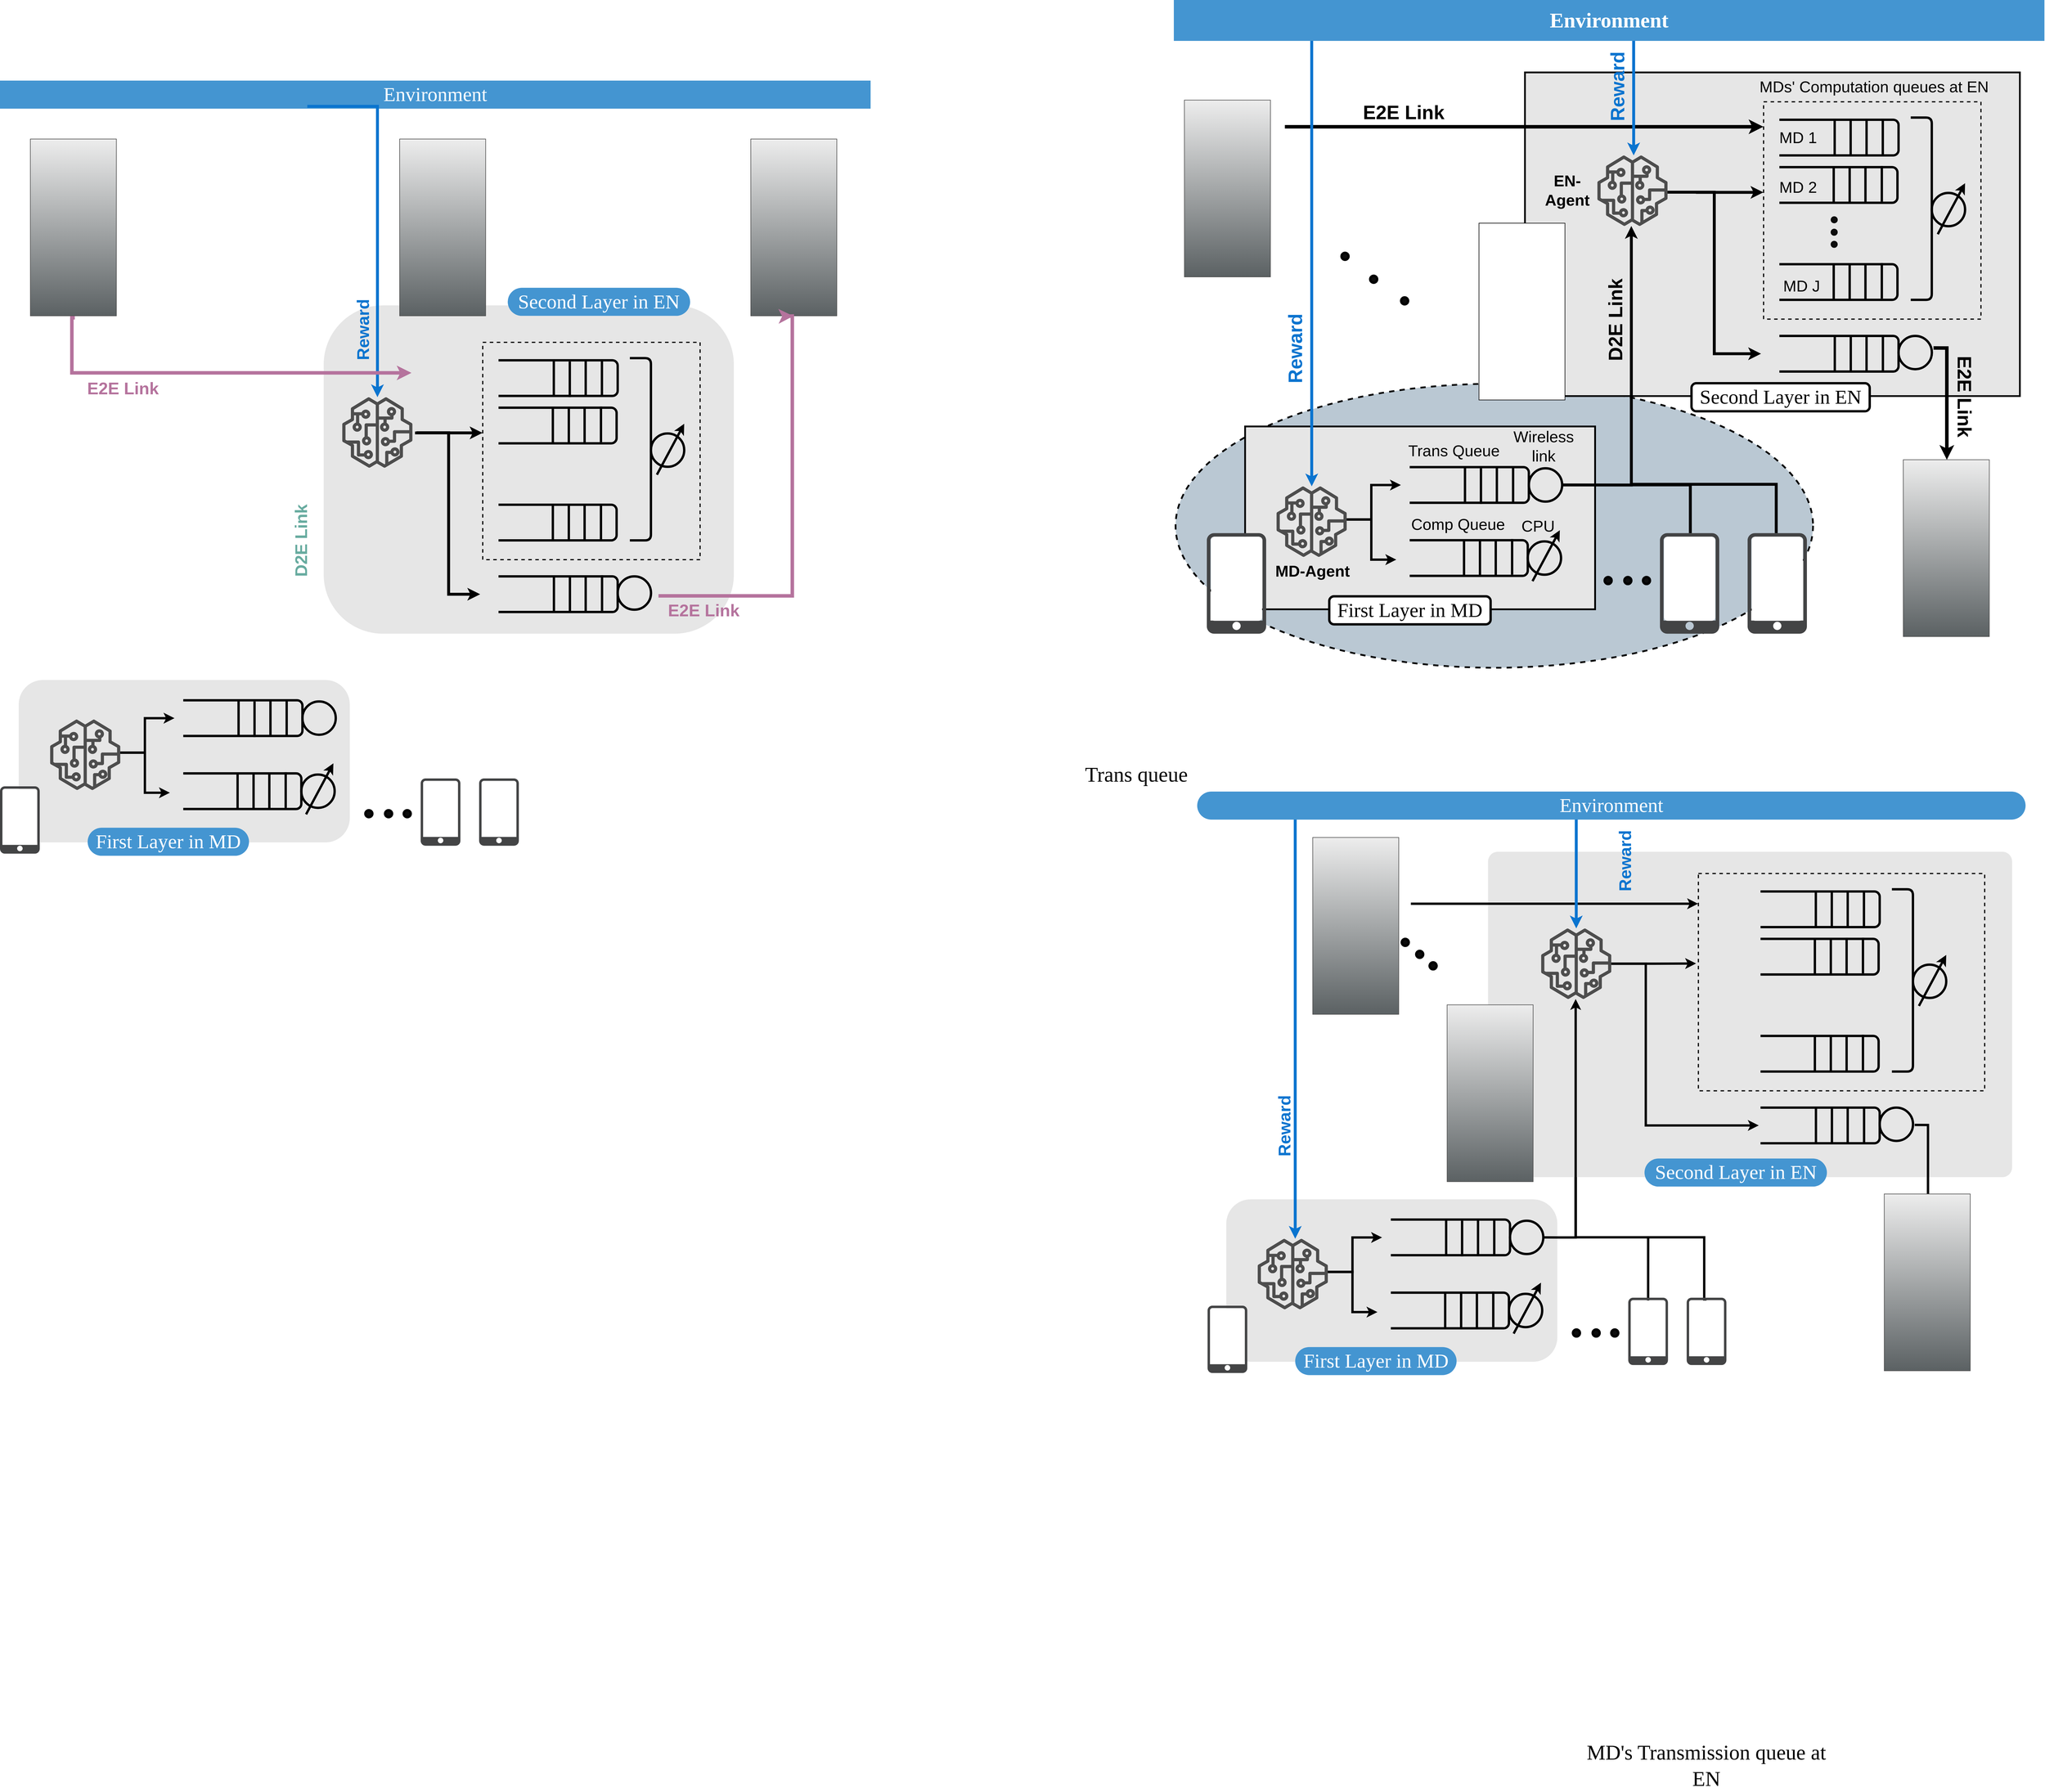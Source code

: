 <mxfile version="27.0.6">
  <diagram name="Page-1" id="0-HIuamPLVTsX_l1XziC">
    <mxGraphModel dx="4790" dy="5120" grid="0" gridSize="10" guides="1" tooltips="1" connect="1" arrows="1" fold="1" page="1" pageScale="1" pageWidth="1100" pageHeight="850" math="0" shadow="0">
      <root>
        <mxCell id="0" />
        <mxCell id="1" parent="0" />
        <mxCell id="FrWMqiVg5OCBhaecqQ0n-191" value="" style="ellipse;whiteSpace=wrap;html=1;fillColor=light-dark(#BAC8D3,#495863);dashed=1;strokeWidth=3;strokeColor=#000000;" parent="1" vertex="1">
          <mxGeometry x="663" y="-1898" width="1091" height="486" as="geometry" />
        </mxCell>
        <mxCell id="TwdX6o6YfYwtIvAuUACk-4" style="edgeStyle=orthogonalEdgeStyle;rounded=0;orthogonalLoop=1;jettySize=auto;html=1;strokeWidth=5;strokeColor=light-dark(#000000,#2B574F);" parent="1" source="FrWMqiVg5OCBhaecqQ0n-2" edge="1">
          <mxGeometry relative="1" as="geometry">
            <mxPoint x="1445" y="-2152" as="targetPoint" />
            <Array as="points">
              <mxPoint x="1691" y="-1726" />
              <mxPoint x="1443" y="-1726" />
              <mxPoint x="1443" y="-2152" />
            </Array>
            <mxPoint x="1675" y="-1684.34" as="sourcePoint" />
          </mxGeometry>
        </mxCell>
        <mxCell id="TwdX6o6YfYwtIvAuUACk-6" style="edgeStyle=orthogonalEdgeStyle;rounded=0;orthogonalLoop=1;jettySize=auto;html=1;strokeWidth=5;strokeColor=light-dark(#000000,#2B574F);" parent="1" edge="1">
          <mxGeometry relative="1" as="geometry">
            <Array as="points">
              <mxPoint x="1544" y="-1725" />
              <mxPoint x="1443" y="-1725" />
              <mxPoint x="1443" y="-2161" />
            </Array>
            <mxPoint x="1447" y="-2161" as="targetPoint" />
            <mxPoint x="1544" y="-1642.34" as="sourcePoint" />
          </mxGeometry>
        </mxCell>
        <mxCell id="TwdX6o6YfYwtIvAuUACk-7" value="" style="rounded=1;whiteSpace=wrap;html=1;strokeWidth=3;strokeColor=default;fillColor=#E6E6E6;arcSize=0;" parent="1" vertex="1">
          <mxGeometry x="782" y="-1825" width="599" height="313" as="geometry" />
        </mxCell>
        <mxCell id="TwdX6o6YfYwtIvAuUACk-8" value="" style="rounded=1;whiteSpace=wrap;html=1;fillColor=none;strokeWidth=4;strokeColor=#000000;" parent="1" vertex="1">
          <mxGeometry x="1048.64" y="-1755.32" width="218.98" height="61" as="geometry" />
        </mxCell>
        <mxCell id="TwdX6o6YfYwtIvAuUACk-9" value="" style="rounded=1;whiteSpace=wrap;html=1;fillColor=none;strokeWidth=4;strokeColor=#000000;" parent="1" vertex="1">
          <mxGeometry x="1048.64" y="-1630.2" width="217.11" height="61" as="geometry" />
        </mxCell>
        <mxCell id="TwdX6o6YfYwtIvAuUACk-10" value="" style="ellipse;whiteSpace=wrap;html=1;aspect=fixed;fillColor=none;strokeWidth=4;strokeColor=#000000;" parent="1" vertex="1">
          <mxGeometry x="1265.75" y="-1628.2" width="57" height="57" as="geometry" />
        </mxCell>
        <mxCell id="TwdX6o6YfYwtIvAuUACk-11" value="" style="rounded=0;whiteSpace=wrap;html=1;fillColor=#E6E6E6;strokeColor=none;" parent="1" vertex="1">
          <mxGeometry x="1036.64" y="-1762.04" width="27" height="200" as="geometry" />
        </mxCell>
        <mxCell id="TwdX6o6YfYwtIvAuUACk-12" value="" style="endArrow=classic;html=1;rounded=0;strokeWidth=4;strokeColor=#000000;" parent="1" edge="1">
          <mxGeometry width="50" height="50" relative="1" as="geometry">
            <mxPoint x="1273.87" y="-1560.15" as="sourcePoint" />
            <mxPoint x="1320.62" y="-1647.38" as="targetPoint" />
          </mxGeometry>
        </mxCell>
        <mxCell id="TwdX6o6YfYwtIvAuUACk-13" value="" style="ellipse;whiteSpace=wrap;html=1;aspect=fixed;fillColor=none;strokeWidth=4;strokeColor=#000000;" parent="1" vertex="1">
          <mxGeometry x="1267.62" y="-1753.32" width="57" height="57" as="geometry" />
        </mxCell>
        <mxCell id="TwdX6o6YfYwtIvAuUACk-14" value="" style="group" parent="1" vertex="1" connectable="0">
          <mxGeometry x="716.5" y="-1642.34" width="101.5" height="172.03" as="geometry" />
        </mxCell>
        <mxCell id="TwdX6o6YfYwtIvAuUACk-15" value="" style="sketch=0;pointerEvents=1;shadow=0;dashed=0;html=1;strokeColor=none;fillColor=#434445;aspect=fixed;labelPosition=center;verticalLabelPosition=bottom;verticalAlign=top;align=center;outlineConnect=0;shape=mxgraph.vvd.phone;" parent="TwdX6o6YfYwtIvAuUACk-14" vertex="1">
          <mxGeometry width="101.5" height="172.03" as="geometry" />
        </mxCell>
        <mxCell id="TwdX6o6YfYwtIvAuUACk-16" value="" style="rounded=1;whiteSpace=wrap;html=1;arcSize=7;strokeColor=none;" parent="TwdX6o6YfYwtIvAuUACk-14" vertex="1">
          <mxGeometry x="7" y="6" width="87.55" height="144" as="geometry" />
        </mxCell>
        <mxCell id="TwdX6o6YfYwtIvAuUACk-17" value="" style="rounded=1;whiteSpace=wrap;html=1;strokeWidth=3;strokeColor=default;fillColor=#E6E6E6;arcSize=0;" parent="1" vertex="1">
          <mxGeometry x="1261" y="-2431" width="847" height="554" as="geometry" />
        </mxCell>
        <mxCell id="TwdX6o6YfYwtIvAuUACk-18" value="" style="endArrow=none;html=1;rounded=0;entryX=0.75;entryY=0;entryDx=0;entryDy=0;exitX=0.75;exitY=1;exitDx=0;exitDy=0;strokeWidth=4;" parent="1" source="TwdX6o6YfYwtIvAuUACk-8" target="TwdX6o6YfYwtIvAuUACk-8" edge="1">
          <mxGeometry width="50" height="50" relative="1" as="geometry">
            <mxPoint x="1696.64" y="-1699.04" as="sourcePoint" />
            <mxPoint x="1746.64" y="-1749.04" as="targetPoint" />
          </mxGeometry>
        </mxCell>
        <mxCell id="TwdX6o6YfYwtIvAuUACk-19" value="" style="endArrow=none;html=1;rounded=0;entryX=0.75;entryY=0;entryDx=0;entryDy=0;exitX=0.75;exitY=1;exitDx=0;exitDy=0;strokeWidth=4;" parent="1" edge="1">
          <mxGeometry width="50" height="50" relative="1" as="geometry">
            <mxPoint x="1240.64" y="-1694.32" as="sourcePoint" />
            <mxPoint x="1240.64" y="-1755.32" as="targetPoint" />
          </mxGeometry>
        </mxCell>
        <mxCell id="TwdX6o6YfYwtIvAuUACk-20" value="" style="endArrow=none;html=1;rounded=0;entryX=0.75;entryY=0;entryDx=0;entryDy=0;exitX=0.75;exitY=1;exitDx=0;exitDy=0;strokeWidth=4;" parent="1" edge="1">
          <mxGeometry width="50" height="50" relative="1" as="geometry">
            <mxPoint x="1185.64" y="-1692.32" as="sourcePoint" />
            <mxPoint x="1185.64" y="-1753.32" as="targetPoint" />
          </mxGeometry>
        </mxCell>
        <mxCell id="TwdX6o6YfYwtIvAuUACk-21" value="" style="endArrow=none;html=1;rounded=0;entryX=0.75;entryY=0;entryDx=0;entryDy=0;exitX=0.75;exitY=1;exitDx=0;exitDy=0;strokeWidth=4;" parent="1" edge="1">
          <mxGeometry width="50" height="50" relative="1" as="geometry">
            <mxPoint x="1158.31" y="-1693.07" as="sourcePoint" />
            <mxPoint x="1158.31" y="-1754.07" as="targetPoint" />
          </mxGeometry>
        </mxCell>
        <mxCell id="TwdX6o6YfYwtIvAuUACk-22" value="" style="endArrow=none;html=1;rounded=0;entryX=0.75;entryY=0;entryDx=0;entryDy=0;exitX=0.75;exitY=1;exitDx=0;exitDy=0;strokeWidth=4;" parent="1" edge="1">
          <mxGeometry width="50" height="50" relative="1" as="geometry">
            <mxPoint x="1210.97" y="-1570.92" as="sourcePoint" />
            <mxPoint x="1210.97" y="-1631.92" as="targetPoint" />
          </mxGeometry>
        </mxCell>
        <mxCell id="TwdX6o6YfYwtIvAuUACk-23" value="" style="endArrow=none;html=1;rounded=0;entryX=0.75;entryY=0;entryDx=0;entryDy=0;exitX=0.75;exitY=1;exitDx=0;exitDy=0;strokeWidth=4;" parent="1" edge="1">
          <mxGeometry width="50" height="50" relative="1" as="geometry">
            <mxPoint x="1238.97" y="-1571.2" as="sourcePoint" />
            <mxPoint x="1238.97" y="-1632.2" as="targetPoint" />
          </mxGeometry>
        </mxCell>
        <mxCell id="TwdX6o6YfYwtIvAuUACk-24" value="" style="endArrow=none;html=1;rounded=0;entryX=0.75;entryY=0;entryDx=0;entryDy=0;exitX=0.75;exitY=1;exitDx=0;exitDy=0;strokeWidth=4;" parent="1" edge="1">
          <mxGeometry width="50" height="50" relative="1" as="geometry">
            <mxPoint x="1183.97" y="-1569.2" as="sourcePoint" />
            <mxPoint x="1183.97" y="-1630.2" as="targetPoint" />
          </mxGeometry>
        </mxCell>
        <mxCell id="TwdX6o6YfYwtIvAuUACk-25" value="" style="endArrow=none;html=1;rounded=0;entryX=0.75;entryY=0;entryDx=0;entryDy=0;exitX=0.75;exitY=1;exitDx=0;exitDy=0;strokeWidth=4;" parent="1" edge="1">
          <mxGeometry width="50" height="50" relative="1" as="geometry">
            <mxPoint x="1156.64" y="-1569.95" as="sourcePoint" />
            <mxPoint x="1156.64" y="-1630.95" as="targetPoint" />
          </mxGeometry>
        </mxCell>
        <mxCell id="TwdX6o6YfYwtIvAuUACk-26" value="" style="rounded=1;whiteSpace=wrap;html=1;fillColor=none;strokeWidth=4;strokeColor=#000000;" parent="1" vertex="1">
          <mxGeometry x="1681.38" y="-2349.98" width="218.98" height="61" as="geometry" />
        </mxCell>
        <mxCell id="TwdX6o6YfYwtIvAuUACk-27" value="" style="rounded=1;whiteSpace=wrap;html=1;fillColor=none;strokeWidth=4;strokeColor=#000000;" parent="1" vertex="1">
          <mxGeometry x="1681.38" y="-2268.86" width="217.11" height="61" as="geometry" />
        </mxCell>
        <mxCell id="TwdX6o6YfYwtIvAuUACk-28" value="" style="endArrow=none;html=1;rounded=0;entryX=0.75;entryY=0;entryDx=0;entryDy=0;exitX=0.75;exitY=1;exitDx=0;exitDy=0;strokeWidth=4;" parent="1" source="TwdX6o6YfYwtIvAuUACk-26" target="TwdX6o6YfYwtIvAuUACk-26" edge="1">
          <mxGeometry width="50" height="50" relative="1" as="geometry">
            <mxPoint x="2329.38" y="-2293.7" as="sourcePoint" />
            <mxPoint x="2379.38" y="-2343.7" as="targetPoint" />
          </mxGeometry>
        </mxCell>
        <mxCell id="TwdX6o6YfYwtIvAuUACk-29" value="" style="endArrow=none;html=1;rounded=0;entryX=0.75;entryY=0;entryDx=0;entryDy=0;exitX=0.75;exitY=1;exitDx=0;exitDy=0;strokeWidth=4;" parent="1" edge="1">
          <mxGeometry width="50" height="50" relative="1" as="geometry">
            <mxPoint x="1873.38" y="-2288.98" as="sourcePoint" />
            <mxPoint x="1873.38" y="-2349.98" as="targetPoint" />
          </mxGeometry>
        </mxCell>
        <mxCell id="TwdX6o6YfYwtIvAuUACk-30" value="" style="endArrow=none;html=1;rounded=0;entryX=0.75;entryY=0;entryDx=0;entryDy=0;exitX=0.75;exitY=1;exitDx=0;exitDy=0;strokeWidth=4;" parent="1" edge="1">
          <mxGeometry width="50" height="50" relative="1" as="geometry">
            <mxPoint x="1818.38" y="-2286.98" as="sourcePoint" />
            <mxPoint x="1818.38" y="-2347.98" as="targetPoint" />
          </mxGeometry>
        </mxCell>
        <mxCell id="TwdX6o6YfYwtIvAuUACk-31" value="" style="endArrow=none;html=1;rounded=0;entryX=0.75;entryY=0;entryDx=0;entryDy=0;exitX=0.75;exitY=1;exitDx=0;exitDy=0;strokeWidth=4;" parent="1" edge="1">
          <mxGeometry width="50" height="50" relative="1" as="geometry">
            <mxPoint x="1791.05" y="-2287.73" as="sourcePoint" />
            <mxPoint x="1791.05" y="-2348.73" as="targetPoint" />
          </mxGeometry>
        </mxCell>
        <mxCell id="TwdX6o6YfYwtIvAuUACk-32" value="" style="endArrow=none;html=1;rounded=0;entryX=0.75;entryY=0;entryDx=0;entryDy=0;exitX=0.75;exitY=1;exitDx=0;exitDy=0;strokeWidth=4;" parent="1" edge="1">
          <mxGeometry width="50" height="50" relative="1" as="geometry">
            <mxPoint x="1843.71" y="-2209.58" as="sourcePoint" />
            <mxPoint x="1843.71" y="-2270.58" as="targetPoint" />
          </mxGeometry>
        </mxCell>
        <mxCell id="TwdX6o6YfYwtIvAuUACk-33" value="" style="endArrow=none;html=1;rounded=0;entryX=0.75;entryY=0;entryDx=0;entryDy=0;exitX=0.75;exitY=1;exitDx=0;exitDy=0;strokeWidth=4;" parent="1" edge="1">
          <mxGeometry width="50" height="50" relative="1" as="geometry">
            <mxPoint x="1871.71" y="-2209.86" as="sourcePoint" />
            <mxPoint x="1871.71" y="-2270.86" as="targetPoint" />
          </mxGeometry>
        </mxCell>
        <mxCell id="TwdX6o6YfYwtIvAuUACk-34" value="" style="endArrow=none;html=1;rounded=0;entryX=0.75;entryY=0;entryDx=0;entryDy=0;exitX=0.75;exitY=1;exitDx=0;exitDy=0;strokeWidth=4;" parent="1" edge="1">
          <mxGeometry width="50" height="50" relative="1" as="geometry">
            <mxPoint x="1816.71" y="-2207.86" as="sourcePoint" />
            <mxPoint x="1816.71" y="-2268.86" as="targetPoint" />
          </mxGeometry>
        </mxCell>
        <mxCell id="TwdX6o6YfYwtIvAuUACk-35" value="" style="endArrow=none;html=1;rounded=0;entryX=0.75;entryY=0;entryDx=0;entryDy=0;exitX=0.75;exitY=1;exitDx=0;exitDy=0;strokeWidth=4;" parent="1" edge="1">
          <mxGeometry width="50" height="50" relative="1" as="geometry">
            <mxPoint x="1789.38" y="-2208.61" as="sourcePoint" />
            <mxPoint x="1789.38" y="-2269.61" as="targetPoint" />
          </mxGeometry>
        </mxCell>
        <mxCell id="TwdX6o6YfYwtIvAuUACk-36" value="" style="rounded=1;whiteSpace=wrap;html=1;fillColor=none;strokeWidth=4;strokeColor=#000000;" parent="1" vertex="1">
          <mxGeometry x="1681.38" y="-2102.7" width="217.11" height="61" as="geometry" />
        </mxCell>
        <mxCell id="TwdX6o6YfYwtIvAuUACk-37" value="" style="endArrow=none;html=1;rounded=0;entryX=0.75;entryY=0;entryDx=0;entryDy=0;exitX=0.75;exitY=1;exitDx=0;exitDy=0;strokeWidth=4;" parent="1" edge="1">
          <mxGeometry width="50" height="50" relative="1" as="geometry">
            <mxPoint x="1843.71" y="-2043.42" as="sourcePoint" />
            <mxPoint x="1843.71" y="-2104.42" as="targetPoint" />
          </mxGeometry>
        </mxCell>
        <mxCell id="TwdX6o6YfYwtIvAuUACk-38" value="" style="endArrow=none;html=1;rounded=0;entryX=0.75;entryY=0;entryDx=0;entryDy=0;exitX=0.75;exitY=1;exitDx=0;exitDy=0;strokeWidth=4;" parent="1" edge="1">
          <mxGeometry width="50" height="50" relative="1" as="geometry">
            <mxPoint x="1871.71" y="-2043.7" as="sourcePoint" />
            <mxPoint x="1871.71" y="-2104.7" as="targetPoint" />
          </mxGeometry>
        </mxCell>
        <mxCell id="TwdX6o6YfYwtIvAuUACk-39" value="" style="endArrow=none;html=1;rounded=0;entryX=0.75;entryY=0;entryDx=0;entryDy=0;exitX=0.75;exitY=1;exitDx=0;exitDy=0;strokeWidth=4;" parent="1" edge="1">
          <mxGeometry width="50" height="50" relative="1" as="geometry">
            <mxPoint x="1816.71" y="-2041.7" as="sourcePoint" />
            <mxPoint x="1816.71" y="-2102.7" as="targetPoint" />
          </mxGeometry>
        </mxCell>
        <mxCell id="TwdX6o6YfYwtIvAuUACk-40" value="" style="endArrow=none;html=1;rounded=0;entryX=0.75;entryY=0;entryDx=0;entryDy=0;exitX=0.75;exitY=1;exitDx=0;exitDy=0;strokeWidth=4;" parent="1" edge="1">
          <mxGeometry width="50" height="50" relative="1" as="geometry">
            <mxPoint x="1789.38" y="-2042.45" as="sourcePoint" />
            <mxPoint x="1789.38" y="-2103.45" as="targetPoint" />
          </mxGeometry>
        </mxCell>
        <mxCell id="TwdX6o6YfYwtIvAuUACk-41" value="" style="shape=curlyBracket;whiteSpace=wrap;html=1;rounded=1;flipH=1;labelPosition=right;verticalLabelPosition=middle;align=left;verticalAlign=middle;strokeWidth=4;size=0;" parent="1" vertex="1">
          <mxGeometry x="1921.23" y="-2353.7" width="36" height="312" as="geometry" />
        </mxCell>
        <mxCell id="TwdX6o6YfYwtIvAuUACk-42" value="" style="rounded=1;whiteSpace=wrap;html=1;fillColor=#E6E6E6;strokeWidth=4;strokeColor=#000000;" parent="1" vertex="1">
          <mxGeometry x="1683.25" y="-1980.04" width="217.11" height="61" as="geometry" />
        </mxCell>
        <mxCell id="TwdX6o6YfYwtIvAuUACk-43" value="" style="endArrow=none;html=1;rounded=0;entryX=0.75;entryY=0;entryDx=0;entryDy=0;exitX=0.75;exitY=1;exitDx=0;exitDy=0;strokeWidth=4;" parent="1" edge="1">
          <mxGeometry width="50" height="50" relative="1" as="geometry">
            <mxPoint x="1845.58" y="-1920.76" as="sourcePoint" />
            <mxPoint x="1845.58" y="-1981.76" as="targetPoint" />
          </mxGeometry>
        </mxCell>
        <mxCell id="TwdX6o6YfYwtIvAuUACk-44" value="" style="endArrow=none;html=1;rounded=0;entryX=0.75;entryY=0;entryDx=0;entryDy=0;exitX=0.75;exitY=1;exitDx=0;exitDy=0;strokeWidth=4;" parent="1" edge="1">
          <mxGeometry width="50" height="50" relative="1" as="geometry">
            <mxPoint x="1873.58" y="-1921.04" as="sourcePoint" />
            <mxPoint x="1873.58" y="-1982.04" as="targetPoint" />
          </mxGeometry>
        </mxCell>
        <mxCell id="TwdX6o6YfYwtIvAuUACk-45" value="" style="endArrow=none;html=1;rounded=0;entryX=0.75;entryY=0;entryDx=0;entryDy=0;exitX=0.75;exitY=1;exitDx=0;exitDy=0;strokeWidth=4;" parent="1" edge="1">
          <mxGeometry width="50" height="50" relative="1" as="geometry">
            <mxPoint x="1818.58" y="-1919.04" as="sourcePoint" />
            <mxPoint x="1818.58" y="-1980.04" as="targetPoint" />
          </mxGeometry>
        </mxCell>
        <mxCell id="TwdX6o6YfYwtIvAuUACk-46" value="" style="endArrow=none;html=1;rounded=0;entryX=0.75;entryY=0;entryDx=0;entryDy=0;exitX=0.75;exitY=1;exitDx=0;exitDy=0;strokeWidth=4;" parent="1" edge="1">
          <mxGeometry width="50" height="50" relative="1" as="geometry">
            <mxPoint x="1791.25" y="-1919.79" as="sourcePoint" />
            <mxPoint x="1791.25" y="-1980.79" as="targetPoint" />
          </mxGeometry>
        </mxCell>
        <mxCell id="TwdX6o6YfYwtIvAuUACk-47" value="" style="rounded=0;whiteSpace=wrap;html=1;fillColor=#E6E6E6;strokeColor=none;" parent="1" vertex="1">
          <mxGeometry x="1669.38" y="-2356.7" width="27" height="456" as="geometry" />
        </mxCell>
        <mxCell id="TwdX6o6YfYwtIvAuUACk-48" style="edgeStyle=orthogonalEdgeStyle;rounded=0;orthogonalLoop=1;jettySize=auto;html=1;strokeWidth=6;strokeColor=light-dark(#000000,#2B574F);" parent="1" edge="1">
          <mxGeometry relative="1" as="geometry">
            <mxPoint x="1983" y="-1768" as="targetPoint" />
            <mxPoint x="1960.21" y="-1959.33" as="sourcePoint" />
            <Array as="points">
              <mxPoint x="1983" y="-1959" />
              <mxPoint x="1983" y="-1822" />
            </Array>
          </mxGeometry>
        </mxCell>
        <mxCell id="TwdX6o6YfYwtIvAuUACk-49" value="" style="ellipse;whiteSpace=wrap;html=1;aspect=fixed;fillColor=none;strokeWidth=4;strokeColor=#000000;" parent="1" vertex="1">
          <mxGeometry x="1900.36" y="-1980.04" width="57" height="57" as="geometry" />
        </mxCell>
        <mxCell id="TwdX6o6YfYwtIvAuUACk-50" value="" style="ellipse;whiteSpace=wrap;html=1;aspect=fixed;fillColor=none;strokeWidth=4;strokeColor=#000000;" parent="1" vertex="1">
          <mxGeometry x="1957.23" y="-2224.7" width="57" height="57" as="geometry" />
        </mxCell>
        <mxCell id="TwdX6o6YfYwtIvAuUACk-51" value="" style="endArrow=classic;html=1;rounded=0;strokeWidth=4;strokeColor=#000000;" parent="1" edge="1">
          <mxGeometry width="50" height="50" relative="1" as="geometry">
            <mxPoint x="1967.48" y="-2154.09" as="sourcePoint" />
            <mxPoint x="2014.23" y="-2241.32" as="targetPoint" />
          </mxGeometry>
        </mxCell>
        <mxCell id="TwdX6o6YfYwtIvAuUACk-52" style="edgeStyle=orthogonalEdgeStyle;rounded=0;orthogonalLoop=1;jettySize=auto;html=1;strokeWidth=4;" parent="1" source="TwdX6o6YfYwtIvAuUACk-53" target="TwdX6o6YfYwtIvAuUACk-8" edge="1">
          <mxGeometry relative="1" as="geometry">
            <Array as="points">
              <mxPoint x="998" y="-1665.7" />
              <mxPoint x="998" y="-1724.7" />
            </Array>
          </mxGeometry>
        </mxCell>
        <mxCell id="TwdX6o6YfYwtIvAuUACk-53" value="" style="sketch=0;outlineConnect=0;fontColor=#232F3E;gradientColor=none;fillColor=#4D4D4D;strokeColor=none;dashed=0;verticalLabelPosition=bottom;verticalAlign=top;align=center;html=1;fontSize=14;fontStyle=0;pointerEvents=1;shape=mxgraph.aws4.sagemaker_model;fontFamily=Garamond;spacing=3;" parent="1" vertex="1">
          <mxGeometry x="835.83" y="-1732.46" width="120" height="140.83" as="geometry" />
        </mxCell>
        <mxCell id="TwdX6o6YfYwtIvAuUACk-54" value="" style="sketch=0;outlineConnect=0;fontColor=#232F3E;gradientColor=none;fillColor=#4D4D4D;strokeColor=none;dashed=0;verticalLabelPosition=bottom;verticalAlign=top;align=center;html=1;fontSize=14;fontStyle=0;pointerEvents=1;shape=mxgraph.aws4.sagemaker_model;fontFamily=Garamond;spacing=3;" parent="1" vertex="1">
          <mxGeometry x="1384.96" y="-2299" width="120" height="140.83" as="geometry" />
        </mxCell>
        <mxCell id="TwdX6o6YfYwtIvAuUACk-55" value="" style="rounded=1;whiteSpace=wrap;html=1;fillColor=none;strokeWidth=2;dashed=1;arcSize=0;" parent="1" vertex="1">
          <mxGeometry x="1669.38" y="-2380.7" width="372" height="372" as="geometry" />
        </mxCell>
        <mxCell id="TwdX6o6YfYwtIvAuUACk-56" style="edgeStyle=orthogonalEdgeStyle;rounded=0;orthogonalLoop=1;jettySize=auto;html=1;strokeWidth=5;" parent="1" edge="1">
          <mxGeometry relative="1" as="geometry">
            <mxPoint x="1669" y="-2225.7" as="targetPoint" />
            <Array as="points">
              <mxPoint x="1556" y="-2226" />
            </Array>
            <mxPoint x="1556" y="-2228" as="sourcePoint" />
          </mxGeometry>
        </mxCell>
        <mxCell id="TwdX6o6YfYwtIvAuUACk-57" style="edgeStyle=orthogonalEdgeStyle;rounded=0;orthogonalLoop=1;jettySize=auto;html=1;entryX=-0.162;entryY=0.893;entryDx=0;entryDy=0;entryPerimeter=0;strokeWidth=5;" parent="1" source="TwdX6o6YfYwtIvAuUACk-54" target="TwdX6o6YfYwtIvAuUACk-47" edge="1">
          <mxGeometry relative="1" as="geometry">
            <Array as="points">
              <mxPoint x="1585" y="-2226" />
              <mxPoint x="1585" y="-1950" />
            </Array>
            <mxPoint x="1556" y="-2226" as="sourcePoint" />
          </mxGeometry>
        </mxCell>
        <mxCell id="TwdX6o6YfYwtIvAuUACk-58" style="edgeStyle=orthogonalEdgeStyle;rounded=0;orthogonalLoop=1;jettySize=auto;html=1;entryX=0.153;entryY=0.825;entryDx=0;entryDy=0;entryPerimeter=0;strokeWidth=4;" parent="1" source="TwdX6o6YfYwtIvAuUACk-53" target="TwdX6o6YfYwtIvAuUACk-11" edge="1">
          <mxGeometry relative="1" as="geometry">
            <Array as="points">
              <mxPoint x="998" y="-1665.7" />
              <mxPoint x="998" y="-1596.7" />
            </Array>
          </mxGeometry>
        </mxCell>
        <mxCell id="TwdX6o6YfYwtIvAuUACk-59" value="" style="edgeStyle=orthogonalEdgeStyle;rounded=0;orthogonalLoop=1;jettySize=auto;html=1;exitX=1;exitY=0.5;exitDx=0;exitDy=0;strokeWidth=5;strokeColor=light-dark(#000000,#2B574F);" parent="1" source="TwdX6o6YfYwtIvAuUACk-13" target="TwdX6o6YfYwtIvAuUACk-54" edge="1">
          <mxGeometry relative="1" as="geometry">
            <mxPoint x="1394" y="-1850" as="targetPoint" />
            <mxPoint x="1325" y="-1766.7" as="sourcePoint" />
            <Array as="points">
              <mxPoint x="1443" y="-1725" />
            </Array>
          </mxGeometry>
        </mxCell>
        <mxCell id="TwdX6o6YfYwtIvAuUACk-62" value="&lt;font style=&quot;font-size: 34px; color: rgb(0, 0, 0);&quot;&gt;First Layer in MD&lt;/font&gt;" style="rounded=1;whiteSpace=wrap;html=1;arcSize=17;fontSize=20;fontStyle=0;fontFamily=Garamond;spacing=3;strokeWidth=4;" parent="1" vertex="1">
          <mxGeometry x="926.0" y="-1534.28" width="276.19" height="48" as="geometry" />
        </mxCell>
        <mxCell id="TwdX6o6YfYwtIvAuUACk-64" style="edgeStyle=orthogonalEdgeStyle;rounded=0;orthogonalLoop=1;jettySize=auto;html=1;strokeWidth=6;strokeColor=light-dark(#000000,#2B574F);" parent="1" edge="1">
          <mxGeometry relative="1" as="geometry">
            <Array as="points">
              <mxPoint x="1669" y="-2338" />
            </Array>
            <mxPoint x="850" y="-2338" as="sourcePoint" />
            <mxPoint x="1669" y="-2338" as="targetPoint" />
          </mxGeometry>
        </mxCell>
        <mxCell id="TwdX6o6YfYwtIvAuUACk-65" style="edgeStyle=orthogonalEdgeStyle;rounded=0;orthogonalLoop=1;jettySize=auto;html=1;strokeWidth=5;fillColor=#dae8fc;strokeColor=#0A74CF;" parent="1" source="TwdX6o6YfYwtIvAuUACk-67" target="TwdX6o6YfYwtIvAuUACk-53" edge="1">
          <mxGeometry relative="1" as="geometry">
            <Array as="points">
              <mxPoint x="896" y="-2130" />
              <mxPoint x="896" y="-2130" />
            </Array>
          </mxGeometry>
        </mxCell>
        <mxCell id="TwdX6o6YfYwtIvAuUACk-66" style="edgeStyle=orthogonalEdgeStyle;rounded=0;orthogonalLoop=1;jettySize=auto;html=1;strokeWidth=5;fillColor=#dae8fc;strokeColor=#0A74CF;" parent="1" source="TwdX6o6YfYwtIvAuUACk-67" target="TwdX6o6YfYwtIvAuUACk-54" edge="1">
          <mxGeometry relative="1" as="geometry">
            <Array as="points">
              <mxPoint x="1447" y="-2392" />
              <mxPoint x="1447" y="-2392" />
            </Array>
          </mxGeometry>
        </mxCell>
        <mxCell id="TwdX6o6YfYwtIvAuUACk-67" value="&lt;font style=&quot;color: rgb(255, 255, 255); font-size: 36px;&quot;&gt;&lt;b&gt;Environment&lt;/b&gt;&lt;/font&gt;" style="rounded=1;whiteSpace=wrap;html=1;arcSize=0;fillColor=#4495D1;strokeColor=none;fontSize=20;fontStyle=0;fontFamily=Garamond;spacing=3;" parent="1" vertex="1">
          <mxGeometry x="660" y="-2555" width="1490" height="70" as="geometry" />
        </mxCell>
        <mxCell id="TwdX6o6YfYwtIvAuUACk-68" value="" style="ellipse;whiteSpace=wrap;html=1;aspect=fixed;fillColor=#0D0D0D;strokeWidth=4;strokeColor=#000000;" parent="1" vertex="1">
          <mxGeometry x="1397.31" y="-1567.19" width="12" height="12" as="geometry" />
        </mxCell>
        <mxCell id="TwdX6o6YfYwtIvAuUACk-69" value="" style="ellipse;whiteSpace=wrap;html=1;aspect=fixed;fillColor=#0D0D0D;strokeWidth=4;strokeColor=#000000;" parent="1" vertex="1">
          <mxGeometry x="1431.05" y="-1567.19" width="12" height="12" as="geometry" />
        </mxCell>
        <mxCell id="TwdX6o6YfYwtIvAuUACk-70" value="" style="ellipse;whiteSpace=wrap;html=1;aspect=fixed;fillColor=#0D0D0D;strokeWidth=4;strokeColor=#000000;" parent="1" vertex="1">
          <mxGeometry x="1462.96" y="-1567.19" width="12" height="12" as="geometry" />
        </mxCell>
        <mxCell id="TwdX6o6YfYwtIvAuUACk-85" value="&lt;font&gt;&lt;b style=&quot;color: rgb(10, 116, 207);&quot;&gt;Reward&lt;/b&gt;&lt;/font&gt;" style="text;html=1;align=center;verticalAlign=middle;whiteSpace=wrap;rounded=0;rotation=-90;fontSize=33;" parent="1" vertex="1">
          <mxGeometry x="837.5" y="-1973.16" width="60" height="30" as="geometry" />
        </mxCell>
        <mxCell id="TwdX6o6YfYwtIvAuUACk-86" value="&lt;font&gt;&lt;b style=&quot;color: rgb(10, 116, 207);&quot;&gt;Reward&lt;/b&gt;&lt;/font&gt;" style="text;html=1;align=center;verticalAlign=middle;whiteSpace=wrap;rounded=0;rotation=-90;fontSize=33;" parent="1" vertex="1">
          <mxGeometry x="1388.79" y="-2422" width="60" height="30" as="geometry" />
        </mxCell>
        <mxCell id="TwdX6o6YfYwtIvAuUACk-242" style="edgeStyle=orthogonalEdgeStyle;rounded=0;orthogonalLoop=1;jettySize=auto;html=1;strokeWidth=4;exitX=0.5;exitY=0;exitDx=0;exitDy=0;" parent="1" source="TwdX6o6YfYwtIvAuUACk-313" target="TwdX6o6YfYwtIvAuUACk-295" edge="1">
          <mxGeometry relative="1" as="geometry">
            <mxPoint x="1336.826" y="-525.646" as="targetPoint" />
            <Array as="points">
              <mxPoint x="1567.74" y="-329" />
              <mxPoint x="1567.74" y="-437" />
              <mxPoint x="1347.74" y="-437" />
              <mxPoint x="1347.74" y="-684" />
            </Array>
            <mxPoint x="1642.74" y="-354.34" as="sourcePoint" />
          </mxGeometry>
        </mxCell>
        <mxCell id="TwdX6o6YfYwtIvAuUACk-243" style="edgeStyle=orthogonalEdgeStyle;rounded=0;orthogonalLoop=1;jettySize=auto;html=1;strokeWidth=4;exitX=0.5;exitY=0;exitDx=0;exitDy=0;" parent="1" source="TwdX6o6YfYwtIvAuUACk-316" target="TwdX6o6YfYwtIvAuUACk-295" edge="1">
          <mxGeometry relative="1" as="geometry">
            <Array as="points">
              <mxPoint x="1471.74" y="-437" />
              <mxPoint x="1347.74" y="-437" />
              <mxPoint x="1347.74" y="-684" />
            </Array>
            <mxPoint x="1338.298" y="-524.133" as="targetPoint" />
            <mxPoint x="1494.74" y="-354.34" as="sourcePoint" />
          </mxGeometry>
        </mxCell>
        <mxCell id="TwdX6o6YfYwtIvAuUACk-244" value="" style="rounded=1;whiteSpace=wrap;html=1;strokeWidth=3;dashed=1;strokeColor=none;fillColor=#E6E6E6;" parent="1" vertex="1">
          <mxGeometry x="749.74" y="-502.04" width="566.64" height="278.04" as="geometry" />
        </mxCell>
        <mxCell id="TwdX6o6YfYwtIvAuUACk-245" value="" style="rounded=1;whiteSpace=wrap;html=1;fillColor=none;strokeWidth=4;strokeColor=#000000;" parent="1" vertex="1">
          <mxGeometry x="1016.38" y="-467.32" width="218.98" height="61" as="geometry" />
        </mxCell>
        <mxCell id="TwdX6o6YfYwtIvAuUACk-246" value="" style="rounded=1;whiteSpace=wrap;html=1;fillColor=none;strokeWidth=4;strokeColor=#000000;" parent="1" vertex="1">
          <mxGeometry x="1016.38" y="-342.2" width="217.11" height="61" as="geometry" />
        </mxCell>
        <mxCell id="TwdX6o6YfYwtIvAuUACk-247" value="" style="ellipse;whiteSpace=wrap;html=1;aspect=fixed;fillColor=none;strokeWidth=4;strokeColor=#000000;" parent="1" vertex="1">
          <mxGeometry x="1233.49" y="-340.2" width="57" height="57" as="geometry" />
        </mxCell>
        <mxCell id="TwdX6o6YfYwtIvAuUACk-248" value="" style="rounded=0;whiteSpace=wrap;html=1;fillColor=#E6E6E6;strokeColor=none;" parent="1" vertex="1">
          <mxGeometry x="1004.38" y="-474.04" width="27" height="200" as="geometry" />
        </mxCell>
        <mxCell id="TwdX6o6YfYwtIvAuUACk-249" value="" style="endArrow=classic;html=1;rounded=0;strokeWidth=4;strokeColor=#000000;" parent="1" edge="1">
          <mxGeometry width="50" height="50" relative="1" as="geometry">
            <mxPoint x="1241.61" y="-272.15" as="sourcePoint" />
            <mxPoint x="1288.36" y="-359.38" as="targetPoint" />
          </mxGeometry>
        </mxCell>
        <mxCell id="TwdX6o6YfYwtIvAuUACk-250" value="" style="ellipse;whiteSpace=wrap;html=1;aspect=fixed;fillColor=none;strokeWidth=4;strokeColor=#000000;" parent="1" vertex="1">
          <mxGeometry x="1235.36" y="-465.32" width="57" height="57" as="geometry" />
        </mxCell>
        <mxCell id="TwdX6o6YfYwtIvAuUACk-251" value="" style="group" parent="1" vertex="1" connectable="0">
          <mxGeometry x="717.74" y="-320" width="68" height="137.69" as="geometry" />
        </mxCell>
        <mxCell id="TwdX6o6YfYwtIvAuUACk-252" value="" style="sketch=0;pointerEvents=1;shadow=0;dashed=0;html=1;strokeColor=none;fillColor=#434445;aspect=fixed;labelPosition=center;verticalLabelPosition=bottom;verticalAlign=top;align=center;outlineConnect=0;shape=mxgraph.vvd.phone;" parent="TwdX6o6YfYwtIvAuUACk-251" vertex="1">
          <mxGeometry width="68" height="115.252" as="geometry" />
        </mxCell>
        <mxCell id="TwdX6o6YfYwtIvAuUACk-253" value="" style="rounded=1;whiteSpace=wrap;html=1;arcSize=7;strokeColor=none;" parent="TwdX6o6YfYwtIvAuUACk-251" vertex="1">
          <mxGeometry x="4.69" y="4.8" width="58.65" height="95.2" as="geometry" />
        </mxCell>
        <mxCell id="TwdX6o6YfYwtIvAuUACk-254" value="" style="rounded=1;whiteSpace=wrap;html=1;strokeWidth=5;dashed=1;strokeColor=none;fillColor=#E6E6E6;arcSize=3;" parent="1" vertex="1">
          <mxGeometry x="1197.74" y="-1096.98" width="897" height="556.98" as="geometry" />
        </mxCell>
        <mxCell id="TwdX6o6YfYwtIvAuUACk-255" value="" style="endArrow=none;html=1;rounded=0;entryX=0.75;entryY=0;entryDx=0;entryDy=0;exitX=0.75;exitY=1;exitDx=0;exitDy=0;strokeWidth=4;" parent="1" source="TwdX6o6YfYwtIvAuUACk-245" target="TwdX6o6YfYwtIvAuUACk-245" edge="1">
          <mxGeometry width="50" height="50" relative="1" as="geometry">
            <mxPoint x="1664.38" y="-411.04" as="sourcePoint" />
            <mxPoint x="1714.38" y="-461.04" as="targetPoint" />
          </mxGeometry>
        </mxCell>
        <mxCell id="TwdX6o6YfYwtIvAuUACk-256" value="" style="endArrow=none;html=1;rounded=0;entryX=0.75;entryY=0;entryDx=0;entryDy=0;exitX=0.75;exitY=1;exitDx=0;exitDy=0;strokeWidth=4;" parent="1" edge="1">
          <mxGeometry width="50" height="50" relative="1" as="geometry">
            <mxPoint x="1208.38" y="-406.32" as="sourcePoint" />
            <mxPoint x="1208.38" y="-467.32" as="targetPoint" />
          </mxGeometry>
        </mxCell>
        <mxCell id="TwdX6o6YfYwtIvAuUACk-257" value="" style="endArrow=none;html=1;rounded=0;entryX=0.75;entryY=0;entryDx=0;entryDy=0;exitX=0.75;exitY=1;exitDx=0;exitDy=0;strokeWidth=4;" parent="1" edge="1">
          <mxGeometry width="50" height="50" relative="1" as="geometry">
            <mxPoint x="1153.38" y="-404.32" as="sourcePoint" />
            <mxPoint x="1153.38" y="-465.32" as="targetPoint" />
          </mxGeometry>
        </mxCell>
        <mxCell id="TwdX6o6YfYwtIvAuUACk-258" value="" style="endArrow=none;html=1;rounded=0;entryX=0.75;entryY=0;entryDx=0;entryDy=0;exitX=0.75;exitY=1;exitDx=0;exitDy=0;strokeWidth=4;" parent="1" edge="1">
          <mxGeometry width="50" height="50" relative="1" as="geometry">
            <mxPoint x="1126.05" y="-405.07" as="sourcePoint" />
            <mxPoint x="1126.05" y="-466.07" as="targetPoint" />
          </mxGeometry>
        </mxCell>
        <mxCell id="TwdX6o6YfYwtIvAuUACk-259" value="" style="endArrow=none;html=1;rounded=0;entryX=0.75;entryY=0;entryDx=0;entryDy=0;exitX=0.75;exitY=1;exitDx=0;exitDy=0;strokeWidth=4;" parent="1" edge="1">
          <mxGeometry width="50" height="50" relative="1" as="geometry">
            <mxPoint x="1178.71" y="-282.92" as="sourcePoint" />
            <mxPoint x="1178.71" y="-343.92" as="targetPoint" />
          </mxGeometry>
        </mxCell>
        <mxCell id="TwdX6o6YfYwtIvAuUACk-260" value="" style="endArrow=none;html=1;rounded=0;entryX=0.75;entryY=0;entryDx=0;entryDy=0;exitX=0.75;exitY=1;exitDx=0;exitDy=0;strokeWidth=4;" parent="1" edge="1">
          <mxGeometry width="50" height="50" relative="1" as="geometry">
            <mxPoint x="1206.71" y="-283.2" as="sourcePoint" />
            <mxPoint x="1206.71" y="-344.2" as="targetPoint" />
          </mxGeometry>
        </mxCell>
        <mxCell id="TwdX6o6YfYwtIvAuUACk-261" value="" style="endArrow=none;html=1;rounded=0;entryX=0.75;entryY=0;entryDx=0;entryDy=0;exitX=0.75;exitY=1;exitDx=0;exitDy=0;strokeWidth=4;" parent="1" edge="1">
          <mxGeometry width="50" height="50" relative="1" as="geometry">
            <mxPoint x="1151.71" y="-281.2" as="sourcePoint" />
            <mxPoint x="1151.71" y="-342.2" as="targetPoint" />
          </mxGeometry>
        </mxCell>
        <mxCell id="TwdX6o6YfYwtIvAuUACk-262" value="" style="endArrow=none;html=1;rounded=0;entryX=0.75;entryY=0;entryDx=0;entryDy=0;exitX=0.75;exitY=1;exitDx=0;exitDy=0;strokeWidth=4;" parent="1" edge="1">
          <mxGeometry width="50" height="50" relative="1" as="geometry">
            <mxPoint x="1124.38" y="-281.95" as="sourcePoint" />
            <mxPoint x="1124.38" y="-342.95" as="targetPoint" />
          </mxGeometry>
        </mxCell>
        <mxCell id="TwdX6o6YfYwtIvAuUACk-263" value="" style="rounded=1;whiteSpace=wrap;html=1;fillColor=none;strokeWidth=4;strokeColor=#000000;" parent="1" vertex="1">
          <mxGeometry x="1649.12" y="-1028.98" width="218.98" height="61" as="geometry" />
        </mxCell>
        <mxCell id="TwdX6o6YfYwtIvAuUACk-264" value="" style="rounded=1;whiteSpace=wrap;html=1;fillColor=none;strokeWidth=4;strokeColor=#000000;" parent="1" vertex="1">
          <mxGeometry x="1649.12" y="-947.86" width="217.11" height="61" as="geometry" />
        </mxCell>
        <mxCell id="TwdX6o6YfYwtIvAuUACk-265" value="" style="endArrow=none;html=1;rounded=0;entryX=0.75;entryY=0;entryDx=0;entryDy=0;exitX=0.75;exitY=1;exitDx=0;exitDy=0;strokeWidth=4;" parent="1" source="TwdX6o6YfYwtIvAuUACk-263" target="TwdX6o6YfYwtIvAuUACk-263" edge="1">
          <mxGeometry width="50" height="50" relative="1" as="geometry">
            <mxPoint x="2297.12" y="-972.7" as="sourcePoint" />
            <mxPoint x="2347.12" y="-1022.7" as="targetPoint" />
          </mxGeometry>
        </mxCell>
        <mxCell id="TwdX6o6YfYwtIvAuUACk-266" value="" style="endArrow=none;html=1;rounded=0;entryX=0.75;entryY=0;entryDx=0;entryDy=0;exitX=0.75;exitY=1;exitDx=0;exitDy=0;strokeWidth=4;" parent="1" edge="1">
          <mxGeometry width="50" height="50" relative="1" as="geometry">
            <mxPoint x="1841.12" y="-967.98" as="sourcePoint" />
            <mxPoint x="1841.12" y="-1028.98" as="targetPoint" />
          </mxGeometry>
        </mxCell>
        <mxCell id="TwdX6o6YfYwtIvAuUACk-267" value="" style="endArrow=none;html=1;rounded=0;entryX=0.75;entryY=0;entryDx=0;entryDy=0;exitX=0.75;exitY=1;exitDx=0;exitDy=0;strokeWidth=4;" parent="1" edge="1">
          <mxGeometry width="50" height="50" relative="1" as="geometry">
            <mxPoint x="1786.12" y="-965.98" as="sourcePoint" />
            <mxPoint x="1786.12" y="-1026.98" as="targetPoint" />
          </mxGeometry>
        </mxCell>
        <mxCell id="TwdX6o6YfYwtIvAuUACk-268" value="" style="endArrow=none;html=1;rounded=0;entryX=0.75;entryY=0;entryDx=0;entryDy=0;exitX=0.75;exitY=1;exitDx=0;exitDy=0;strokeWidth=4;" parent="1" edge="1">
          <mxGeometry width="50" height="50" relative="1" as="geometry">
            <mxPoint x="1758.79" y="-966.73" as="sourcePoint" />
            <mxPoint x="1758.79" y="-1027.73" as="targetPoint" />
          </mxGeometry>
        </mxCell>
        <mxCell id="TwdX6o6YfYwtIvAuUACk-269" value="" style="endArrow=none;html=1;rounded=0;entryX=0.75;entryY=0;entryDx=0;entryDy=0;exitX=0.75;exitY=1;exitDx=0;exitDy=0;strokeWidth=4;" parent="1" edge="1">
          <mxGeometry width="50" height="50" relative="1" as="geometry">
            <mxPoint x="1811.45" y="-888.58" as="sourcePoint" />
            <mxPoint x="1811.45" y="-949.58" as="targetPoint" />
          </mxGeometry>
        </mxCell>
        <mxCell id="TwdX6o6YfYwtIvAuUACk-270" value="" style="endArrow=none;html=1;rounded=0;entryX=0.75;entryY=0;entryDx=0;entryDy=0;exitX=0.75;exitY=1;exitDx=0;exitDy=0;strokeWidth=4;" parent="1" edge="1">
          <mxGeometry width="50" height="50" relative="1" as="geometry">
            <mxPoint x="1839.45" y="-888.86" as="sourcePoint" />
            <mxPoint x="1839.45" y="-949.86" as="targetPoint" />
          </mxGeometry>
        </mxCell>
        <mxCell id="TwdX6o6YfYwtIvAuUACk-271" value="" style="endArrow=none;html=1;rounded=0;entryX=0.75;entryY=0;entryDx=0;entryDy=0;exitX=0.75;exitY=1;exitDx=0;exitDy=0;strokeWidth=4;" parent="1" edge="1">
          <mxGeometry width="50" height="50" relative="1" as="geometry">
            <mxPoint x="1784.45" y="-886.86" as="sourcePoint" />
            <mxPoint x="1784.45" y="-947.86" as="targetPoint" />
          </mxGeometry>
        </mxCell>
        <mxCell id="TwdX6o6YfYwtIvAuUACk-272" value="" style="endArrow=none;html=1;rounded=0;entryX=0.75;entryY=0;entryDx=0;entryDy=0;exitX=0.75;exitY=1;exitDx=0;exitDy=0;strokeWidth=4;" parent="1" edge="1">
          <mxGeometry width="50" height="50" relative="1" as="geometry">
            <mxPoint x="1757.12" y="-887.61" as="sourcePoint" />
            <mxPoint x="1757.12" y="-948.61" as="targetPoint" />
          </mxGeometry>
        </mxCell>
        <mxCell id="TwdX6o6YfYwtIvAuUACk-273" value="" style="rounded=1;whiteSpace=wrap;html=1;fillColor=none;strokeWidth=4;strokeColor=#000000;" parent="1" vertex="1">
          <mxGeometry x="1649.12" y="-781.7" width="217.11" height="61" as="geometry" />
        </mxCell>
        <mxCell id="TwdX6o6YfYwtIvAuUACk-274" value="" style="endArrow=none;html=1;rounded=0;entryX=0.75;entryY=0;entryDx=0;entryDy=0;exitX=0.75;exitY=1;exitDx=0;exitDy=0;strokeWidth=4;" parent="1" edge="1">
          <mxGeometry width="50" height="50" relative="1" as="geometry">
            <mxPoint x="1811.45" y="-722.42" as="sourcePoint" />
            <mxPoint x="1811.45" y="-783.42" as="targetPoint" />
          </mxGeometry>
        </mxCell>
        <mxCell id="TwdX6o6YfYwtIvAuUACk-275" value="" style="endArrow=none;html=1;rounded=0;entryX=0.75;entryY=0;entryDx=0;entryDy=0;exitX=0.75;exitY=1;exitDx=0;exitDy=0;strokeWidth=4;" parent="1" edge="1">
          <mxGeometry width="50" height="50" relative="1" as="geometry">
            <mxPoint x="1839.45" y="-722.7" as="sourcePoint" />
            <mxPoint x="1839.45" y="-783.7" as="targetPoint" />
          </mxGeometry>
        </mxCell>
        <mxCell id="TwdX6o6YfYwtIvAuUACk-276" value="" style="endArrow=none;html=1;rounded=0;entryX=0.75;entryY=0;entryDx=0;entryDy=0;exitX=0.75;exitY=1;exitDx=0;exitDy=0;strokeWidth=4;" parent="1" edge="1">
          <mxGeometry width="50" height="50" relative="1" as="geometry">
            <mxPoint x="1784.45" y="-720.7" as="sourcePoint" />
            <mxPoint x="1784.45" y="-781.7" as="targetPoint" />
          </mxGeometry>
        </mxCell>
        <mxCell id="TwdX6o6YfYwtIvAuUACk-277" value="" style="endArrow=none;html=1;rounded=0;entryX=0.75;entryY=0;entryDx=0;entryDy=0;exitX=0.75;exitY=1;exitDx=0;exitDy=0;strokeWidth=4;" parent="1" edge="1">
          <mxGeometry width="50" height="50" relative="1" as="geometry">
            <mxPoint x="1757.12" y="-721.45" as="sourcePoint" />
            <mxPoint x="1757.12" y="-782.45" as="targetPoint" />
          </mxGeometry>
        </mxCell>
        <mxCell id="TwdX6o6YfYwtIvAuUACk-278" value="" style="shape=curlyBracket;whiteSpace=wrap;html=1;rounded=1;flipH=1;labelPosition=right;verticalLabelPosition=middle;align=left;verticalAlign=middle;strokeWidth=4;size=0;" parent="1" vertex="1">
          <mxGeometry x="1888.97" y="-1032.7" width="36" height="312" as="geometry" />
        </mxCell>
        <mxCell id="TwdX6o6YfYwtIvAuUACk-279" value="" style="rounded=1;whiteSpace=wrap;html=1;fillColor=#E6E6E6;strokeWidth=4;strokeColor=#000000;" parent="1" vertex="1">
          <mxGeometry x="1650.99" y="-659.04" width="217.11" height="61" as="geometry" />
        </mxCell>
        <mxCell id="TwdX6o6YfYwtIvAuUACk-280" value="" style="endArrow=none;html=1;rounded=0;entryX=0.75;entryY=0;entryDx=0;entryDy=0;exitX=0.75;exitY=1;exitDx=0;exitDy=0;strokeWidth=4;" parent="1" edge="1">
          <mxGeometry width="50" height="50" relative="1" as="geometry">
            <mxPoint x="1813.32" y="-599.76" as="sourcePoint" />
            <mxPoint x="1813.32" y="-660.76" as="targetPoint" />
          </mxGeometry>
        </mxCell>
        <mxCell id="TwdX6o6YfYwtIvAuUACk-281" value="" style="endArrow=none;html=1;rounded=0;entryX=0.75;entryY=0;entryDx=0;entryDy=0;exitX=0.75;exitY=1;exitDx=0;exitDy=0;strokeWidth=4;" parent="1" edge="1">
          <mxGeometry width="50" height="50" relative="1" as="geometry">
            <mxPoint x="1841.32" y="-600.04" as="sourcePoint" />
            <mxPoint x="1841.32" y="-661.04" as="targetPoint" />
          </mxGeometry>
        </mxCell>
        <mxCell id="TwdX6o6YfYwtIvAuUACk-282" value="" style="endArrow=none;html=1;rounded=0;entryX=0.75;entryY=0;entryDx=0;entryDy=0;exitX=0.75;exitY=1;exitDx=0;exitDy=0;strokeWidth=4;" parent="1" edge="1">
          <mxGeometry width="50" height="50" relative="1" as="geometry">
            <mxPoint x="1786.32" y="-598.04" as="sourcePoint" />
            <mxPoint x="1786.32" y="-659.04" as="targetPoint" />
          </mxGeometry>
        </mxCell>
        <mxCell id="TwdX6o6YfYwtIvAuUACk-283" value="" style="endArrow=none;html=1;rounded=0;entryX=0.75;entryY=0;entryDx=0;entryDy=0;exitX=0.75;exitY=1;exitDx=0;exitDy=0;strokeWidth=4;" parent="1" edge="1">
          <mxGeometry width="50" height="50" relative="1" as="geometry">
            <mxPoint x="1758.99" y="-598.79" as="sourcePoint" />
            <mxPoint x="1758.99" y="-659.79" as="targetPoint" />
          </mxGeometry>
        </mxCell>
        <mxCell id="TwdX6o6YfYwtIvAuUACk-284" value="" style="rounded=0;whiteSpace=wrap;html=1;fillColor=#E6E6E6;strokeColor=none;" parent="1" vertex="1">
          <mxGeometry x="1637.12" y="-1035.7" width="27" height="456" as="geometry" />
        </mxCell>
        <mxCell id="TwdX6o6YfYwtIvAuUACk-285" style="edgeStyle=orthogonalEdgeStyle;rounded=0;orthogonalLoop=1;jettySize=auto;html=1;strokeWidth=4;" parent="1" edge="1">
          <mxGeometry relative="1" as="geometry">
            <mxPoint x="1950.74" y="-480" as="targetPoint" />
            <mxPoint x="1927.95" y="-629.33" as="sourcePoint" />
            <Array as="points">
              <mxPoint x="1950.74" y="-629" />
              <mxPoint x="1950.74" y="-492" />
            </Array>
          </mxGeometry>
        </mxCell>
        <mxCell id="TwdX6o6YfYwtIvAuUACk-286" value="" style="ellipse;whiteSpace=wrap;html=1;aspect=fixed;fillColor=none;strokeWidth=4;strokeColor=#000000;" parent="1" vertex="1">
          <mxGeometry x="1868.1" y="-659.04" width="57" height="57" as="geometry" />
        </mxCell>
        <mxCell id="TwdX6o6YfYwtIvAuUACk-287" value="" style="ellipse;whiteSpace=wrap;html=1;aspect=fixed;fillColor=none;strokeWidth=4;strokeColor=#000000;" parent="1" vertex="1">
          <mxGeometry x="1924.97" y="-903.7" width="57" height="57" as="geometry" />
        </mxCell>
        <mxCell id="TwdX6o6YfYwtIvAuUACk-288" value="" style="endArrow=classic;html=1;rounded=0;strokeWidth=4;strokeColor=#000000;" parent="1" edge="1">
          <mxGeometry width="50" height="50" relative="1" as="geometry">
            <mxPoint x="1935.22" y="-833.09" as="sourcePoint" />
            <mxPoint x="1981.97" y="-920.32" as="targetPoint" />
          </mxGeometry>
        </mxCell>
        <mxCell id="TwdX6o6YfYwtIvAuUACk-289" style="edgeStyle=orthogonalEdgeStyle;rounded=0;orthogonalLoop=1;jettySize=auto;html=1;strokeWidth=4;" parent="1" source="TwdX6o6YfYwtIvAuUACk-290" target="TwdX6o6YfYwtIvAuUACk-245" edge="1">
          <mxGeometry relative="1" as="geometry">
            <Array as="points">
              <mxPoint x="965.74" y="-377.7" />
              <mxPoint x="965.74" y="-436.7" />
            </Array>
          </mxGeometry>
        </mxCell>
        <mxCell id="TwdX6o6YfYwtIvAuUACk-290" value="" style="sketch=0;outlineConnect=0;fontColor=#232F3E;gradientColor=none;fillColor=#4D4D4D;strokeColor=none;dashed=0;verticalLabelPosition=bottom;verticalAlign=top;align=center;html=1;fontSize=14;fontStyle=0;pointerEvents=1;shape=mxgraph.aws4.sagemaker_model;fontFamily=Garamond;spacing=3;" parent="1" vertex="1">
          <mxGeometry x="803.57" y="-444.46" width="120" height="140.83" as="geometry" />
        </mxCell>
        <mxCell id="TwdX6o6YfYwtIvAuUACk-291" value="" style="sketch=0;outlineConnect=0;fontColor=#232F3E;gradientColor=none;fillColor=#4D4D4D;strokeColor=none;dashed=0;verticalLabelPosition=bottom;verticalAlign=top;align=center;html=1;fontSize=14;fontStyle=0;pointerEvents=1;shape=mxgraph.aws4.sagemaker_model;fontFamily=Garamond;spacing=3;" parent="1" vertex="1">
          <mxGeometry x="1288.7" y="-975.77" width="120" height="140.83" as="geometry" />
        </mxCell>
        <mxCell id="TwdX6o6YfYwtIvAuUACk-292" value="" style="rounded=1;whiteSpace=wrap;html=1;fillColor=none;strokeWidth=2;dashed=1;arcSize=0;" parent="1" vertex="1">
          <mxGeometry x="1557.74" y="-1059.7" width="490" height="372" as="geometry" />
        </mxCell>
        <mxCell id="TwdX6o6YfYwtIvAuUACk-293" style="edgeStyle=orthogonalEdgeStyle;rounded=0;orthogonalLoop=1;jettySize=auto;html=1;entryX=0.153;entryY=0.825;entryDx=0;entryDy=0;entryPerimeter=0;strokeWidth=4;" parent="1" source="TwdX6o6YfYwtIvAuUACk-290" target="TwdX6o6YfYwtIvAuUACk-248" edge="1">
          <mxGeometry relative="1" as="geometry">
            <Array as="points">
              <mxPoint x="965.74" y="-377.7" />
              <mxPoint x="965.74" y="-308.7" />
            </Array>
          </mxGeometry>
        </mxCell>
        <mxCell id="TwdX6o6YfYwtIvAuUACk-294" value="" style="edgeStyle=orthogonalEdgeStyle;rounded=0;orthogonalLoop=1;jettySize=auto;html=1;exitX=1;exitY=0.5;exitDx=0;exitDy=0;strokeWidth=4;" parent="1" source="TwdX6o6YfYwtIvAuUACk-250" target="TwdX6o6YfYwtIvAuUACk-291" edge="1">
          <mxGeometry relative="1" as="geometry">
            <mxPoint x="1361.74" y="-520" as="targetPoint" />
            <mxPoint x="1292.74" y="-436.7" as="sourcePoint" />
            <Array as="points">
              <mxPoint x="1347.74" y="-437" />
              <mxPoint x="1347.74" y="-905" />
            </Array>
          </mxGeometry>
        </mxCell>
        <mxCell id="TwdX6o6YfYwtIvAuUACk-295" value="" style="shape=mxgraph.networks2.icon;fillColor=#EDEDED;strokeColor=#4D4D4D;gradientColor=#5B6163;network2IconShadow=1;network2bgFillColor=none;network2Icon=mxgraph.networks2.antenna;network2IconYOffset=0.0;network2IconW=0.508;network2IconH=1.0;strokeWidth=1;" parent="1" vertex="1">
          <mxGeometry x="1127.74" y="-834.94" width="147.19" height="302.66" as="geometry" />
        </mxCell>
        <mxCell id="TwdX6o6YfYwtIvAuUACk-296" value="&lt;font style=&quot;color: rgb(255, 255, 255); font-size: 34px;&quot;&gt;First Layer in MD&lt;/font&gt;" style="rounded=1;whiteSpace=wrap;html=1;arcSize=50;fillColor=#4495D1;strokeColor=none;fontSize=20;fontStyle=0;fontFamily=Garamond;spacing=3;" parent="1" vertex="1">
          <mxGeometry x="867.74" y="-249.15" width="276.19" height="48" as="geometry" />
        </mxCell>
        <mxCell id="TwdX6o6YfYwtIvAuUACk-297" value="&lt;font style=&quot;color: rgb(255, 255, 255); font-size: 34px;&quot;&gt;Second Layer in EN&lt;/font&gt;" style="rounded=1;whiteSpace=wrap;html=1;arcSize=50;fillColor=#4495D1;strokeColor=none;fontSize=20;fontStyle=0;fontFamily=Garamond;spacing=3;" parent="1" vertex="1">
          <mxGeometry x="1465.57" y="-571.83" width="312.17" height="48" as="geometry" />
        </mxCell>
        <mxCell id="TwdX6o6YfYwtIvAuUACk-298" style="edgeStyle=orthogonalEdgeStyle;rounded=0;orthogonalLoop=1;jettySize=auto;html=1;entryX=-0.001;entryY=0.139;entryDx=0;entryDy=0;entryPerimeter=0;strokeWidth=4;" parent="1" target="TwdX6o6YfYwtIvAuUACk-292" edge="1">
          <mxGeometry relative="1" as="geometry">
            <Array as="points">
              <mxPoint x="1067.74" y="-1008" />
            </Array>
            <mxPoint x="1067.74" y="-1010" as="sourcePoint" />
          </mxGeometry>
        </mxCell>
        <mxCell id="TwdX6o6YfYwtIvAuUACk-299" style="edgeStyle=orthogonalEdgeStyle;rounded=0;orthogonalLoop=1;jettySize=auto;html=1;strokeWidth=5;fillColor=#dae8fc;strokeColor=#0A74CF;" parent="1" source="TwdX6o6YfYwtIvAuUACk-301" target="TwdX6o6YfYwtIvAuUACk-290" edge="1">
          <mxGeometry relative="1" as="geometry">
            <Array as="points">
              <mxPoint x="867.74" y="-790" />
              <mxPoint x="867.74" y="-790" />
            </Array>
          </mxGeometry>
        </mxCell>
        <mxCell id="TwdX6o6YfYwtIvAuUACk-300" style="edgeStyle=orthogonalEdgeStyle;rounded=0;orthogonalLoop=1;jettySize=auto;html=1;strokeWidth=5;fillColor=#dae8fc;strokeColor=#0A74CF;" parent="1" source="TwdX6o6YfYwtIvAuUACk-301" target="TwdX6o6YfYwtIvAuUACk-291" edge="1">
          <mxGeometry relative="1" as="geometry">
            <Array as="points">
              <mxPoint x="1348.74" y="-1050" />
              <mxPoint x="1348.74" y="-1050" />
            </Array>
          </mxGeometry>
        </mxCell>
        <mxCell id="TwdX6o6YfYwtIvAuUACk-301" value="&lt;font style=&quot;color: rgb(255, 255, 255); font-size: 34px;&quot;&gt;Environment&lt;/font&gt;" style="rounded=1;whiteSpace=wrap;html=1;arcSize=50;fillColor=#4495D1;strokeColor=none;fontSize=20;fontStyle=0;fontFamily=Garamond;spacing=3;" parent="1" vertex="1">
          <mxGeometry x="700" y="-1200" width="1417.74" height="48" as="geometry" />
        </mxCell>
        <mxCell id="TwdX6o6YfYwtIvAuUACk-302" value="" style="ellipse;whiteSpace=wrap;html=1;aspect=fixed;fillColor=#0D0D0D;strokeWidth=4;strokeColor=#000000;" parent="1" vertex="1">
          <mxGeometry x="1343.05" y="-279.19" width="12" height="12" as="geometry" />
        </mxCell>
        <mxCell id="TwdX6o6YfYwtIvAuUACk-303" value="" style="ellipse;whiteSpace=wrap;html=1;aspect=fixed;fillColor=#0D0D0D;strokeWidth=4;strokeColor=#000000;" parent="1" vertex="1">
          <mxGeometry x="1376.79" y="-279.19" width="12" height="12" as="geometry" />
        </mxCell>
        <mxCell id="TwdX6o6YfYwtIvAuUACk-304" value="" style="ellipse;whiteSpace=wrap;html=1;aspect=fixed;fillColor=#0D0D0D;strokeWidth=4;strokeColor=#000000;" parent="1" vertex="1">
          <mxGeometry x="1408.7" y="-279.19" width="12" height="12" as="geometry" />
        </mxCell>
        <mxCell id="TwdX6o6YfYwtIvAuUACk-305" value="&lt;font style=&quot;font-size: 29px;&quot;&gt;&lt;b style=&quot;color: rgb(10, 116, 207);&quot;&gt;Reward&lt;/b&gt;&lt;/font&gt;" style="text;html=1;align=center;verticalAlign=middle;whiteSpace=wrap;rounded=0;rotation=-90;" parent="1" vertex="1">
          <mxGeometry x="819.24" y="-643.16" width="60" height="30" as="geometry" />
        </mxCell>
        <mxCell id="TwdX6o6YfYwtIvAuUACk-306" value="&lt;font style=&quot;font-size: 29px;&quot;&gt;&lt;b style=&quot;color: rgb(10, 116, 207);&quot;&gt;Reward&lt;/b&gt;&lt;/font&gt;" style="text;html=1;align=center;verticalAlign=middle;whiteSpace=wrap;rounded=0;rotation=-90;" parent="1" vertex="1">
          <mxGeometry x="1402.34" y="-1096.98" width="60" height="30" as="geometry" />
        </mxCell>
        <mxCell id="TwdX6o6YfYwtIvAuUACk-307" value="" style="shape=mxgraph.networks2.icon;fillColor=#EDEDED;strokeColor=#4D4D4D;gradientColor=#5B6163;network2IconShadow=1;network2bgFillColor=none;network2Icon=mxgraph.networks2.antenna;network2IconYOffset=0.0;network2IconW=0.508;network2IconH=1.0;strokeWidth=1;" parent="1" vertex="1">
          <mxGeometry x="897.74" y="-1121.38" width="147.19" height="302.66" as="geometry" />
        </mxCell>
        <mxCell id="TwdX6o6YfYwtIvAuUACk-308" style="edgeStyle=orthogonalEdgeStyle;rounded=0;orthogonalLoop=1;jettySize=auto;html=1;entryX=-0.008;entryY=0.414;entryDx=0;entryDy=0;entryPerimeter=0;strokeWidth=4;" parent="1" source="TwdX6o6YfYwtIvAuUACk-291" target="TwdX6o6YfYwtIvAuUACk-292" edge="1">
          <mxGeometry relative="1" as="geometry" />
        </mxCell>
        <mxCell id="TwdX6o6YfYwtIvAuUACk-309" style="edgeStyle=orthogonalEdgeStyle;rounded=0;orthogonalLoop=1;jettySize=auto;html=1;entryX=0.888;entryY=0.893;entryDx=0;entryDy=0;entryPerimeter=0;strokeWidth=4;" parent="1" source="TwdX6o6YfYwtIvAuUACk-291" target="TwdX6o6YfYwtIvAuUACk-284" edge="1">
          <mxGeometry relative="1" as="geometry">
            <Array as="points">
              <mxPoint x="1467.74" y="-905" />
              <mxPoint x="1467.74" y="-628" />
            </Array>
          </mxGeometry>
        </mxCell>
        <mxCell id="TwdX6o6YfYwtIvAuUACk-310" value="" style="shape=mxgraph.networks2.icon;fillColor=#EDEDED;strokeColor=#4D4D4D;gradientColor=#5B6163;network2IconShadow=1;network2bgFillColor=none;network2Icon=mxgraph.networks2.antenna;network2IconYOffset=0.0;network2IconW=0.508;network2IconH=1.0;strokeWidth=1;" parent="1" vertex="1">
          <mxGeometry x="1875.87" y="-511.19" width="147.19" height="302.66" as="geometry" />
        </mxCell>
        <mxCell id="TwdX6o6YfYwtIvAuUACk-311" value="" style="group" parent="1" vertex="1" connectable="0">
          <mxGeometry x="1537.74" y="-333.6" width="68" height="137.69" as="geometry" />
        </mxCell>
        <mxCell id="TwdX6o6YfYwtIvAuUACk-312" value="" style="sketch=0;pointerEvents=1;shadow=0;dashed=0;html=1;strokeColor=none;fillColor=#434445;aspect=fixed;labelPosition=center;verticalLabelPosition=bottom;verticalAlign=top;align=center;outlineConnect=0;shape=mxgraph.vvd.phone;" parent="TwdX6o6YfYwtIvAuUACk-311" vertex="1">
          <mxGeometry width="68" height="115.252" as="geometry" />
        </mxCell>
        <mxCell id="TwdX6o6YfYwtIvAuUACk-313" value="" style="rounded=1;whiteSpace=wrap;html=1;arcSize=7;strokeColor=none;" parent="TwdX6o6YfYwtIvAuUACk-311" vertex="1">
          <mxGeometry x="4.69" y="4.8" width="58.65" height="95.2" as="geometry" />
        </mxCell>
        <mxCell id="TwdX6o6YfYwtIvAuUACk-314" value="" style="group" parent="1" vertex="1" connectable="0">
          <mxGeometry x="1437.74" y="-333.6" width="68" height="137.69" as="geometry" />
        </mxCell>
        <mxCell id="TwdX6o6YfYwtIvAuUACk-315" value="" style="sketch=0;pointerEvents=1;shadow=0;dashed=0;html=1;strokeColor=none;fillColor=#434445;aspect=fixed;labelPosition=center;verticalLabelPosition=bottom;verticalAlign=top;align=center;outlineConnect=0;shape=mxgraph.vvd.phone;" parent="TwdX6o6YfYwtIvAuUACk-314" vertex="1">
          <mxGeometry width="68" height="115.252" as="geometry" />
        </mxCell>
        <mxCell id="TwdX6o6YfYwtIvAuUACk-316" value="" style="rounded=1;whiteSpace=wrap;html=1;arcSize=7;strokeColor=none;" parent="TwdX6o6YfYwtIvAuUACk-314" vertex="1">
          <mxGeometry x="4.69" y="4.8" width="58.65" height="95.2" as="geometry" />
        </mxCell>
        <mxCell id="TwdX6o6YfYwtIvAuUACk-317" value="" style="ellipse;whiteSpace=wrap;html=1;aspect=fixed;fillColor=#0D0D0D;strokeWidth=4;strokeColor=#000000;" parent="1" vertex="1">
          <mxGeometry x="1050.09" y="-947.86" width="12" height="12" as="geometry" />
        </mxCell>
        <mxCell id="TwdX6o6YfYwtIvAuUACk-318" value="" style="ellipse;whiteSpace=wrap;html=1;aspect=fixed;fillColor=#0D0D0D;strokeWidth=4;strokeColor=#000000;" parent="1" vertex="1">
          <mxGeometry x="1074.83" y="-927.36" width="12" height="12" as="geometry" />
        </mxCell>
        <mxCell id="TwdX6o6YfYwtIvAuUACk-319" value="" style="ellipse;whiteSpace=wrap;html=1;aspect=fixed;fillColor=#0D0D0D;strokeWidth=4;strokeColor=#000000;" parent="1" vertex="1">
          <mxGeometry x="1097.74" y="-907.7" width="12" height="12" as="geometry" />
        </mxCell>
        <mxCell id="FrWMqiVg5OCBhaecqQ0n-1" value="" style="group" parent="1" vertex="1" connectable="0">
          <mxGeometry x="1642" y="-1642.34" width="101.5" height="172.03" as="geometry" />
        </mxCell>
        <mxCell id="FrWMqiVg5OCBhaecqQ0n-2" value="" style="sketch=0;pointerEvents=1;shadow=0;dashed=0;html=1;strokeColor=none;fillColor=#434445;aspect=fixed;labelPosition=center;verticalLabelPosition=bottom;verticalAlign=top;align=center;outlineConnect=0;shape=mxgraph.vvd.phone;" parent="FrWMqiVg5OCBhaecqQ0n-1" vertex="1">
          <mxGeometry width="101.5" height="172.03" as="geometry" />
        </mxCell>
        <mxCell id="FrWMqiVg5OCBhaecqQ0n-3" value="" style="rounded=1;whiteSpace=wrap;html=1;arcSize=7;strokeColor=none;" parent="FrWMqiVg5OCBhaecqQ0n-1" vertex="1">
          <mxGeometry x="7" y="6" width="87.55" height="144" as="geometry" />
        </mxCell>
        <mxCell id="FrWMqiVg5OCBhaecqQ0n-7" value="&lt;font&gt;&lt;b style=&quot;color: rgb(0, 0, 0);&quot;&gt;D2E Link&lt;/b&gt;&lt;/font&gt;" style="text;html=1;align=center;verticalAlign=middle;whiteSpace=wrap;rounded=0;rotation=-90;fontSize=33;" parent="1" vertex="1">
          <mxGeometry x="1329.44" y="-2023.3" width="171.21" height="30" as="geometry" />
        </mxCell>
        <mxCell id="FrWMqiVg5OCBhaecqQ0n-8" value="&lt;font&gt;&lt;b style=&quot;color: rgb(0, 0, 0);&quot;&gt;E2E Link&lt;/b&gt;&lt;/font&gt;" style="text;html=1;align=center;verticalAlign=middle;whiteSpace=wrap;rounded=0;rotation=0;fontSize=33;" parent="1" vertex="1">
          <mxGeometry x="968.35" y="-2378" width="171.21" height="30" as="geometry" />
        </mxCell>
        <mxCell id="FrWMqiVg5OCBhaecqQ0n-72" value="&lt;font style=&quot;color: rgb(255, 255, 255); font-size: 34px;&quot;&gt;Environment&lt;/font&gt;" style="rounded=1;whiteSpace=wrap;html=1;arcSize=0;fillColor=#4495D1;strokeColor=none;fontSize=20;fontStyle=0;fontFamily=Garamond;spacing=3;" parent="1" vertex="1">
          <mxGeometry x="-1349" y="-2417" width="1490" height="48" as="geometry" />
        </mxCell>
        <mxCell id="FrWMqiVg5OCBhaecqQ0n-85" value="" style="shape=mxgraph.networks2.icon;fillColor=#EDEDED;strokeColor=#4D4D4D;gradientColor=#5B6163;network2IconShadow=1;network2bgFillColor=none;network2Icon=mxgraph.networks2.antenna;network2IconYOffset=0.0;network2IconW=0.508;network2IconH=1.0;strokeWidth=1;" parent="1" vertex="1">
          <mxGeometry x="-64" y="-2317.0" width="147.19" height="302.66" as="geometry" />
        </mxCell>
        <mxCell id="FrWMqiVg5OCBhaecqQ0n-86" value="" style="shape=mxgraph.networks2.icon;fillColor=#EDEDED;strokeColor=#4D4D4D;gradientColor=#5B6163;network2IconShadow=1;network2bgFillColor=none;network2Icon=mxgraph.networks2.antenna;network2IconYOffset=0.0;network2IconW=0.508;network2IconH=1.0;strokeWidth=1;" parent="1" vertex="1">
          <mxGeometry x="-1297" y="-2317" width="147.19" height="302.66" as="geometry" />
        </mxCell>
        <mxCell id="FrWMqiVg5OCBhaecqQ0n-88" value="" style="rounded=1;whiteSpace=wrap;html=1;strokeWidth=3;dashed=1;strokeColor=none;fillColor=#E6E6E6;arcSize=18;" parent="1" vertex="1">
          <mxGeometry x="-795" y="-2032.3" width="702" height="562" as="geometry" />
        </mxCell>
        <mxCell id="FrWMqiVg5OCBhaecqQ0n-87" value="" style="shape=mxgraph.networks2.icon;fillColor=#EDEDED;strokeColor=#4D4D4D;gradientColor=#5B6163;network2IconShadow=1;network2bgFillColor=none;network2Icon=mxgraph.networks2.antenna;network2IconYOffset=0.0;network2IconW=0.508;network2IconH=1.0;strokeWidth=1;" parent="1" vertex="1">
          <mxGeometry x="-665" y="-2317.0" width="147.19" height="302.66" as="geometry" />
        </mxCell>
        <mxCell id="FrWMqiVg5OCBhaecqQ0n-89" value="" style="rounded=1;whiteSpace=wrap;html=1;fillColor=none;strokeWidth=4;strokeColor=#000000;" parent="1" vertex="1">
          <mxGeometry x="-510.8" y="-1938.28" width="218.98" height="61" as="geometry" />
        </mxCell>
        <mxCell id="FrWMqiVg5OCBhaecqQ0n-90" value="" style="rounded=1;whiteSpace=wrap;html=1;fillColor=none;strokeWidth=4;strokeColor=#000000;" parent="1" vertex="1">
          <mxGeometry x="-510.8" y="-1857.16" width="217.11" height="61" as="geometry" />
        </mxCell>
        <mxCell id="FrWMqiVg5OCBhaecqQ0n-91" value="" style="endArrow=none;html=1;rounded=0;entryX=0.75;entryY=0;entryDx=0;entryDy=0;exitX=0.75;exitY=1;exitDx=0;exitDy=0;strokeWidth=4;" parent="1" source="FrWMqiVg5OCBhaecqQ0n-89" target="FrWMqiVg5OCBhaecqQ0n-89" edge="1">
          <mxGeometry width="50" height="50" relative="1" as="geometry">
            <mxPoint x="137.2" y="-1882.0" as="sourcePoint" />
            <mxPoint x="187.2" y="-1932.0" as="targetPoint" />
          </mxGeometry>
        </mxCell>
        <mxCell id="FrWMqiVg5OCBhaecqQ0n-92" value="" style="endArrow=none;html=1;rounded=0;entryX=0.75;entryY=0;entryDx=0;entryDy=0;exitX=0.75;exitY=1;exitDx=0;exitDy=0;strokeWidth=4;" parent="1" edge="1">
          <mxGeometry width="50" height="50" relative="1" as="geometry">
            <mxPoint x="-318.8" y="-1877.28" as="sourcePoint" />
            <mxPoint x="-318.8" y="-1938.28" as="targetPoint" />
          </mxGeometry>
        </mxCell>
        <mxCell id="FrWMqiVg5OCBhaecqQ0n-93" value="" style="endArrow=none;html=1;rounded=0;entryX=0.75;entryY=0;entryDx=0;entryDy=0;exitX=0.75;exitY=1;exitDx=0;exitDy=0;strokeWidth=4;" parent="1" edge="1">
          <mxGeometry width="50" height="50" relative="1" as="geometry">
            <mxPoint x="-373.8" y="-1875.28" as="sourcePoint" />
            <mxPoint x="-373.8" y="-1936.28" as="targetPoint" />
          </mxGeometry>
        </mxCell>
        <mxCell id="FrWMqiVg5OCBhaecqQ0n-94" value="" style="endArrow=none;html=1;rounded=0;entryX=0.75;entryY=0;entryDx=0;entryDy=0;exitX=0.75;exitY=1;exitDx=0;exitDy=0;strokeWidth=4;" parent="1" edge="1">
          <mxGeometry width="50" height="50" relative="1" as="geometry">
            <mxPoint x="-401.13" y="-1876.03" as="sourcePoint" />
            <mxPoint x="-401.13" y="-1937.03" as="targetPoint" />
          </mxGeometry>
        </mxCell>
        <mxCell id="FrWMqiVg5OCBhaecqQ0n-95" value="" style="endArrow=none;html=1;rounded=0;entryX=0.75;entryY=0;entryDx=0;entryDy=0;exitX=0.75;exitY=1;exitDx=0;exitDy=0;strokeWidth=4;" parent="1" edge="1">
          <mxGeometry width="50" height="50" relative="1" as="geometry">
            <mxPoint x="-348.47" y="-1797.88" as="sourcePoint" />
            <mxPoint x="-348.47" y="-1858.88" as="targetPoint" />
          </mxGeometry>
        </mxCell>
        <mxCell id="FrWMqiVg5OCBhaecqQ0n-96" value="" style="endArrow=none;html=1;rounded=0;entryX=0.75;entryY=0;entryDx=0;entryDy=0;exitX=0.75;exitY=1;exitDx=0;exitDy=0;strokeWidth=4;" parent="1" edge="1">
          <mxGeometry width="50" height="50" relative="1" as="geometry">
            <mxPoint x="-320.47" y="-1798.16" as="sourcePoint" />
            <mxPoint x="-320.47" y="-1859.16" as="targetPoint" />
          </mxGeometry>
        </mxCell>
        <mxCell id="FrWMqiVg5OCBhaecqQ0n-97" value="" style="endArrow=none;html=1;rounded=0;entryX=0.75;entryY=0;entryDx=0;entryDy=0;exitX=0.75;exitY=1;exitDx=0;exitDy=0;strokeWidth=4;" parent="1" edge="1">
          <mxGeometry width="50" height="50" relative="1" as="geometry">
            <mxPoint x="-375.47" y="-1796.16" as="sourcePoint" />
            <mxPoint x="-375.47" y="-1857.16" as="targetPoint" />
          </mxGeometry>
        </mxCell>
        <mxCell id="FrWMqiVg5OCBhaecqQ0n-98" value="" style="endArrow=none;html=1;rounded=0;entryX=0.75;entryY=0;entryDx=0;entryDy=0;exitX=0.75;exitY=1;exitDx=0;exitDy=0;strokeWidth=4;" parent="1" edge="1">
          <mxGeometry width="50" height="50" relative="1" as="geometry">
            <mxPoint x="-402.8" y="-1796.91" as="sourcePoint" />
            <mxPoint x="-402.8" y="-1857.91" as="targetPoint" />
          </mxGeometry>
        </mxCell>
        <mxCell id="FrWMqiVg5OCBhaecqQ0n-99" value="" style="rounded=1;whiteSpace=wrap;html=1;fillColor=none;strokeWidth=4;strokeColor=#000000;" parent="1" vertex="1">
          <mxGeometry x="-510.8" y="-1691.0" width="217.11" height="61" as="geometry" />
        </mxCell>
        <mxCell id="FrWMqiVg5OCBhaecqQ0n-100" value="" style="endArrow=none;html=1;rounded=0;entryX=0.75;entryY=0;entryDx=0;entryDy=0;exitX=0.75;exitY=1;exitDx=0;exitDy=0;strokeWidth=4;" parent="1" edge="1">
          <mxGeometry width="50" height="50" relative="1" as="geometry">
            <mxPoint x="-348.47" y="-1631.72" as="sourcePoint" />
            <mxPoint x="-348.47" y="-1692.72" as="targetPoint" />
          </mxGeometry>
        </mxCell>
        <mxCell id="FrWMqiVg5OCBhaecqQ0n-101" value="" style="endArrow=none;html=1;rounded=0;entryX=0.75;entryY=0;entryDx=0;entryDy=0;exitX=0.75;exitY=1;exitDx=0;exitDy=0;strokeWidth=4;" parent="1" edge="1">
          <mxGeometry width="50" height="50" relative="1" as="geometry">
            <mxPoint x="-320.47" y="-1632.0" as="sourcePoint" />
            <mxPoint x="-320.47" y="-1693.0" as="targetPoint" />
          </mxGeometry>
        </mxCell>
        <mxCell id="FrWMqiVg5OCBhaecqQ0n-102" value="" style="endArrow=none;html=1;rounded=0;entryX=0.75;entryY=0;entryDx=0;entryDy=0;exitX=0.75;exitY=1;exitDx=0;exitDy=0;strokeWidth=4;" parent="1" edge="1">
          <mxGeometry width="50" height="50" relative="1" as="geometry">
            <mxPoint x="-375.47" y="-1630.0" as="sourcePoint" />
            <mxPoint x="-375.47" y="-1691.0" as="targetPoint" />
          </mxGeometry>
        </mxCell>
        <mxCell id="FrWMqiVg5OCBhaecqQ0n-103" value="" style="endArrow=none;html=1;rounded=0;entryX=0.75;entryY=0;entryDx=0;entryDy=0;exitX=0.75;exitY=1;exitDx=0;exitDy=0;strokeWidth=4;" parent="1" edge="1">
          <mxGeometry width="50" height="50" relative="1" as="geometry">
            <mxPoint x="-402.8" y="-1630.75" as="sourcePoint" />
            <mxPoint x="-402.8" y="-1691.75" as="targetPoint" />
          </mxGeometry>
        </mxCell>
        <mxCell id="FrWMqiVg5OCBhaecqQ0n-104" value="" style="shape=curlyBracket;whiteSpace=wrap;html=1;rounded=1;flipH=1;labelPosition=right;verticalLabelPosition=middle;align=left;verticalAlign=middle;strokeWidth=4;size=0;" parent="1" vertex="1">
          <mxGeometry x="-270.95" y="-1942.0" width="36" height="312" as="geometry" />
        </mxCell>
        <mxCell id="FrWMqiVg5OCBhaecqQ0n-105" value="" style="rounded=1;whiteSpace=wrap;html=1;fillColor=#E6E6E6;strokeWidth=4;strokeColor=#000000;" parent="1" vertex="1">
          <mxGeometry x="-508.93" y="-1568.34" width="217.11" height="61" as="geometry" />
        </mxCell>
        <mxCell id="FrWMqiVg5OCBhaecqQ0n-106" value="" style="endArrow=none;html=1;rounded=0;entryX=0.75;entryY=0;entryDx=0;entryDy=0;exitX=0.75;exitY=1;exitDx=0;exitDy=0;strokeWidth=4;" parent="1" edge="1">
          <mxGeometry width="50" height="50" relative="1" as="geometry">
            <mxPoint x="-346.6" y="-1509.06" as="sourcePoint" />
            <mxPoint x="-346.6" y="-1570.06" as="targetPoint" />
          </mxGeometry>
        </mxCell>
        <mxCell id="FrWMqiVg5OCBhaecqQ0n-107" value="" style="endArrow=none;html=1;rounded=0;entryX=0.75;entryY=0;entryDx=0;entryDy=0;exitX=0.75;exitY=1;exitDx=0;exitDy=0;strokeWidth=4;" parent="1" edge="1">
          <mxGeometry width="50" height="50" relative="1" as="geometry">
            <mxPoint x="-318.6" y="-1509.34" as="sourcePoint" />
            <mxPoint x="-318.6" y="-1570.34" as="targetPoint" />
          </mxGeometry>
        </mxCell>
        <mxCell id="FrWMqiVg5OCBhaecqQ0n-108" value="" style="endArrow=none;html=1;rounded=0;entryX=0.75;entryY=0;entryDx=0;entryDy=0;exitX=0.75;exitY=1;exitDx=0;exitDy=0;strokeWidth=4;" parent="1" edge="1">
          <mxGeometry width="50" height="50" relative="1" as="geometry">
            <mxPoint x="-373.6" y="-1507.34" as="sourcePoint" />
            <mxPoint x="-373.6" y="-1568.34" as="targetPoint" />
          </mxGeometry>
        </mxCell>
        <mxCell id="FrWMqiVg5OCBhaecqQ0n-109" value="" style="endArrow=none;html=1;rounded=0;entryX=0.75;entryY=0;entryDx=0;entryDy=0;exitX=0.75;exitY=1;exitDx=0;exitDy=0;strokeWidth=4;" parent="1" edge="1">
          <mxGeometry width="50" height="50" relative="1" as="geometry">
            <mxPoint x="-400.93" y="-1508.09" as="sourcePoint" />
            <mxPoint x="-400.93" y="-1569.09" as="targetPoint" />
          </mxGeometry>
        </mxCell>
        <mxCell id="FrWMqiVg5OCBhaecqQ0n-110" value="" style="rounded=0;whiteSpace=wrap;html=1;fillColor=#E6E6E6;strokeColor=none;" parent="1" vertex="1">
          <mxGeometry x="-522.8" y="-1945.0" width="27" height="456" as="geometry" />
        </mxCell>
        <mxCell id="FrWMqiVg5OCBhaecqQ0n-111" value="" style="ellipse;whiteSpace=wrap;html=1;aspect=fixed;fillColor=none;strokeWidth=4;strokeColor=#000000;" parent="1" vertex="1">
          <mxGeometry x="-291.82" y="-1568.34" width="57" height="57" as="geometry" />
        </mxCell>
        <mxCell id="FrWMqiVg5OCBhaecqQ0n-112" value="" style="ellipse;whiteSpace=wrap;html=1;aspect=fixed;fillColor=none;strokeWidth=4;strokeColor=#000000;" parent="1" vertex="1">
          <mxGeometry x="-234.95" y="-1813.0" width="57" height="57" as="geometry" />
        </mxCell>
        <mxCell id="FrWMqiVg5OCBhaecqQ0n-113" value="" style="endArrow=classic;html=1;rounded=0;strokeWidth=4;strokeColor=#000000;" parent="1" edge="1">
          <mxGeometry width="50" height="50" relative="1" as="geometry">
            <mxPoint x="-224.7" y="-1742.39" as="sourcePoint" />
            <mxPoint x="-177.95" y="-1829.62" as="targetPoint" />
          </mxGeometry>
        </mxCell>
        <mxCell id="FrWMqiVg5OCBhaecqQ0n-114" value="" style="sketch=0;outlineConnect=0;fontColor=#232F3E;gradientColor=none;fillColor=#4D4D4D;strokeColor=none;dashed=0;verticalLabelPosition=bottom;verticalAlign=top;align=center;html=1;fontSize=14;fontStyle=0;pointerEvents=1;shape=mxgraph.aws4.sagemaker_model;fontFamily=Garamond;spacing=3;" parent="1" vertex="1">
          <mxGeometry x="-763.18" y="-1885.07" width="120" height="140.83" as="geometry" />
        </mxCell>
        <mxCell id="FrWMqiVg5OCBhaecqQ0n-115" value="" style="rounded=1;whiteSpace=wrap;html=1;fillColor=none;strokeWidth=2;dashed=1;arcSize=0;" parent="1" vertex="1">
          <mxGeometry x="-522.8" y="-1969.0" width="372" height="372" as="geometry" />
        </mxCell>
        <mxCell id="FrWMqiVg5OCBhaecqQ0n-116" style="edgeStyle=orthogonalEdgeStyle;rounded=0;orthogonalLoop=1;jettySize=auto;html=1;strokeWidth=5;" parent="1" edge="1">
          <mxGeometry relative="1" as="geometry">
            <mxPoint x="-523.18" y="-1814.0" as="targetPoint" />
            <Array as="points">
              <mxPoint x="-636.18" y="-1814.3" />
            </Array>
            <mxPoint x="-636.18" y="-1816.3" as="sourcePoint" />
          </mxGeometry>
        </mxCell>
        <mxCell id="FrWMqiVg5OCBhaecqQ0n-117" style="edgeStyle=orthogonalEdgeStyle;rounded=0;orthogonalLoop=1;jettySize=auto;html=1;entryX=-0.162;entryY=0.893;entryDx=0;entryDy=0;entryPerimeter=0;strokeWidth=5;" parent="1" target="FrWMqiVg5OCBhaecqQ0n-110" edge="1">
          <mxGeometry relative="1" as="geometry">
            <Array as="points">
              <mxPoint x="-581.18" y="-1814.3" />
              <mxPoint x="-581.18" y="-1538.3" />
            </Array>
            <mxPoint x="-636.18" y="-1814.3" as="sourcePoint" />
          </mxGeometry>
        </mxCell>
        <mxCell id="FrWMqiVg5OCBhaecqQ0n-118" value="&lt;font style=&quot;color: rgb(255, 255, 255); font-size: 34px;&quot;&gt;Second Layer in EN&lt;/font&gt;" style="rounded=1;whiteSpace=wrap;html=1;arcSize=50;fillColor=#4495D1;strokeColor=none;fontSize=20;fontStyle=0;fontFamily=Garamond;spacing=3;" parent="1" vertex="1">
          <mxGeometry x="-480.0" y="-2062.34" width="312.17" height="48" as="geometry" />
        </mxCell>
        <mxCell id="FrWMqiVg5OCBhaecqQ0n-119" style="edgeStyle=orthogonalEdgeStyle;rounded=0;orthogonalLoop=1;jettySize=auto;html=1;strokeWidth=5;fillColor=#dae8fc;strokeColor=#0A74CF;exitX=0.353;exitY=0.917;exitDx=0;exitDy=0;exitPerimeter=0;" parent="1" source="FrWMqiVg5OCBhaecqQ0n-72" target="FrWMqiVg5OCBhaecqQ0n-114" edge="1">
          <mxGeometry relative="1" as="geometry">
            <Array as="points">
              <mxPoint x="-703" y="-2373" />
            </Array>
            <mxPoint x="-820.18" y="-2059" as="sourcePoint" />
          </mxGeometry>
        </mxCell>
        <mxCell id="FrWMqiVg5OCBhaecqQ0n-120" value="&lt;font style=&quot;font-size: 29px;&quot;&gt;&lt;b style=&quot;color: rgb(10, 116, 207);&quot;&gt;Reward&lt;/b&gt;&lt;/font&gt;" style="text;html=1;align=center;verticalAlign=middle;whiteSpace=wrap;rounded=0;rotation=-90;" parent="1" vertex="1">
          <mxGeometry x="-757.58" y="-2006.28" width="60" height="30" as="geometry" />
        </mxCell>
        <mxCell id="FrWMqiVg5OCBhaecqQ0n-121" value="&lt;font style=&quot;font-size: 29px;&quot;&gt;&lt;b style=&quot;color: rgb(103, 171, 159);&quot;&gt;D2E Link&lt;/b&gt;&lt;/font&gt;" style="text;html=1;align=center;verticalAlign=middle;whiteSpace=wrap;rounded=0;rotation=-90;" parent="1" vertex="1">
          <mxGeometry x="-919.0" y="-1644.9" width="171.21" height="30" as="geometry" />
        </mxCell>
        <mxCell id="FrWMqiVg5OCBhaecqQ0n-123" style="edgeStyle=orthogonalEdgeStyle;rounded=0;orthogonalLoop=1;jettySize=auto;html=1;entryX=-0.001;entryY=0.139;entryDx=0;entryDy=0;entryPerimeter=0;strokeWidth=6;strokeColor=#B5739D;exitX=0.496;exitY=1.001;exitDx=0;exitDy=0;exitPerimeter=0;" parent="1" source="FrWMqiVg5OCBhaecqQ0n-86" edge="1">
          <mxGeometry relative="1" as="geometry">
            <Array as="points">
              <mxPoint x="-1224" y="-2011" />
              <mxPoint x="-1226" y="-2011" />
              <mxPoint x="-1226" y="-1917" />
            </Array>
            <mxPoint x="-1252" y="-1930" as="sourcePoint" />
            <mxPoint x="-644.8" y="-1916.7" as="targetPoint" />
          </mxGeometry>
        </mxCell>
        <mxCell id="FrWMqiVg5OCBhaecqQ0n-124" value="&lt;font style=&quot;font-size: 29px;&quot;&gt;&lt;b style=&quot;color: rgb(181, 115, 157);&quot;&gt;E2E Link&lt;/b&gt;&lt;/font&gt;" style="text;html=1;align=center;verticalAlign=middle;whiteSpace=wrap;rounded=0;rotation=0;" parent="1" vertex="1">
          <mxGeometry x="-1224.0" y="-1904.98" width="171.21" height="30" as="geometry" />
        </mxCell>
        <mxCell id="FrWMqiVg5OCBhaecqQ0n-128" style="edgeStyle=orthogonalEdgeStyle;rounded=0;orthogonalLoop=1;jettySize=auto;html=1;entryX=0.494;entryY=1.001;entryDx=0;entryDy=0;entryPerimeter=0;strokeWidth=6;strokeColor=#B5739D;" parent="1" target="FrWMqiVg5OCBhaecqQ0n-85" edge="1">
          <mxGeometry relative="1" as="geometry">
            <Array as="points">
              <mxPoint x="7" y="-1535" />
            </Array>
            <mxPoint x="-222" y="-1535" as="sourcePoint" />
            <mxPoint x="227.2" y="-1534.7" as="targetPoint" />
          </mxGeometry>
        </mxCell>
        <mxCell id="FrWMqiVg5OCBhaecqQ0n-129" value="&lt;font style=&quot;font-size: 29px;&quot;&gt;&lt;b style=&quot;color: rgb(181, 115, 157);&quot;&gt;E2E Link&lt;/b&gt;&lt;/font&gt;" style="text;html=1;align=center;verticalAlign=middle;whiteSpace=wrap;rounded=0;rotation=0;" parent="1" vertex="1">
          <mxGeometry x="-230.0" y="-1525.28" width="171.21" height="30" as="geometry" />
        </mxCell>
        <mxCell id="FrWMqiVg5OCBhaecqQ0n-130" value="" style="rounded=1;whiteSpace=wrap;html=1;strokeWidth=3;dashed=1;strokeColor=none;fillColor=#E6E6E6;" parent="1" vertex="1">
          <mxGeometry x="-1317.0" y="-1391" width="566.64" height="278.04" as="geometry" />
        </mxCell>
        <mxCell id="FrWMqiVg5OCBhaecqQ0n-131" value="" style="rounded=1;whiteSpace=wrap;html=1;fillColor=none;strokeWidth=4;strokeColor=#000000;" parent="1" vertex="1">
          <mxGeometry x="-1050.36" y="-1356.28" width="218.98" height="61" as="geometry" />
        </mxCell>
        <mxCell id="FrWMqiVg5OCBhaecqQ0n-132" value="" style="rounded=1;whiteSpace=wrap;html=1;fillColor=none;strokeWidth=4;strokeColor=#000000;" parent="1" vertex="1">
          <mxGeometry x="-1050.36" y="-1231.16" width="217.11" height="61" as="geometry" />
        </mxCell>
        <mxCell id="FrWMqiVg5OCBhaecqQ0n-133" value="" style="ellipse;whiteSpace=wrap;html=1;aspect=fixed;fillColor=none;strokeWidth=4;strokeColor=#000000;" parent="1" vertex="1">
          <mxGeometry x="-833.25" y="-1229.16" width="57" height="57" as="geometry" />
        </mxCell>
        <mxCell id="FrWMqiVg5OCBhaecqQ0n-134" value="" style="rounded=0;whiteSpace=wrap;html=1;fillColor=#E6E6E6;strokeColor=none;" parent="1" vertex="1">
          <mxGeometry x="-1062.36" y="-1363" width="27" height="200" as="geometry" />
        </mxCell>
        <mxCell id="FrWMqiVg5OCBhaecqQ0n-135" value="" style="endArrow=classic;html=1;rounded=0;strokeWidth=4;strokeColor=#000000;" parent="1" edge="1">
          <mxGeometry width="50" height="50" relative="1" as="geometry">
            <mxPoint x="-825.13" y="-1161.11" as="sourcePoint" />
            <mxPoint x="-778.38" y="-1248.34" as="targetPoint" />
          </mxGeometry>
        </mxCell>
        <mxCell id="FrWMqiVg5OCBhaecqQ0n-136" value="" style="ellipse;whiteSpace=wrap;html=1;aspect=fixed;fillColor=none;strokeWidth=4;strokeColor=#000000;" parent="1" vertex="1">
          <mxGeometry x="-831.38" y="-1354.28" width="57" height="57" as="geometry" />
        </mxCell>
        <mxCell id="FrWMqiVg5OCBhaecqQ0n-137" value="" style="group" parent="1" vertex="1" connectable="0">
          <mxGeometry x="-1349.0" y="-1208.96" width="68" height="137.69" as="geometry" />
        </mxCell>
        <mxCell id="FrWMqiVg5OCBhaecqQ0n-138" value="" style="sketch=0;pointerEvents=1;shadow=0;dashed=0;html=1;strokeColor=none;fillColor=#434445;aspect=fixed;labelPosition=center;verticalLabelPosition=bottom;verticalAlign=top;align=center;outlineConnect=0;shape=mxgraph.vvd.phone;" parent="FrWMqiVg5OCBhaecqQ0n-137" vertex="1">
          <mxGeometry width="68" height="115.252" as="geometry" />
        </mxCell>
        <mxCell id="FrWMqiVg5OCBhaecqQ0n-139" value="" style="rounded=1;whiteSpace=wrap;html=1;arcSize=7;strokeColor=none;" parent="FrWMqiVg5OCBhaecqQ0n-137" vertex="1">
          <mxGeometry x="4.69" y="4.8" width="58.65" height="95.2" as="geometry" />
        </mxCell>
        <mxCell id="FrWMqiVg5OCBhaecqQ0n-140" value="" style="endArrow=none;html=1;rounded=0;entryX=0.75;entryY=0;entryDx=0;entryDy=0;exitX=0.75;exitY=1;exitDx=0;exitDy=0;strokeWidth=4;" parent="1" source="FrWMqiVg5OCBhaecqQ0n-131" target="FrWMqiVg5OCBhaecqQ0n-131" edge="1">
          <mxGeometry width="50" height="50" relative="1" as="geometry">
            <mxPoint x="-402.36" y="-1300" as="sourcePoint" />
            <mxPoint x="-352.36" y="-1350" as="targetPoint" />
          </mxGeometry>
        </mxCell>
        <mxCell id="FrWMqiVg5OCBhaecqQ0n-141" value="" style="endArrow=none;html=1;rounded=0;entryX=0.75;entryY=0;entryDx=0;entryDy=0;exitX=0.75;exitY=1;exitDx=0;exitDy=0;strokeWidth=4;" parent="1" edge="1">
          <mxGeometry width="50" height="50" relative="1" as="geometry">
            <mxPoint x="-858.36" y="-1295.28" as="sourcePoint" />
            <mxPoint x="-858.36" y="-1356.28" as="targetPoint" />
          </mxGeometry>
        </mxCell>
        <mxCell id="FrWMqiVg5OCBhaecqQ0n-142" value="" style="endArrow=none;html=1;rounded=0;entryX=0.75;entryY=0;entryDx=0;entryDy=0;exitX=0.75;exitY=1;exitDx=0;exitDy=0;strokeWidth=4;" parent="1" edge="1">
          <mxGeometry width="50" height="50" relative="1" as="geometry">
            <mxPoint x="-913.36" y="-1293.28" as="sourcePoint" />
            <mxPoint x="-913.36" y="-1354.28" as="targetPoint" />
          </mxGeometry>
        </mxCell>
        <mxCell id="FrWMqiVg5OCBhaecqQ0n-143" value="" style="endArrow=none;html=1;rounded=0;entryX=0.75;entryY=0;entryDx=0;entryDy=0;exitX=0.75;exitY=1;exitDx=0;exitDy=0;strokeWidth=4;" parent="1" edge="1">
          <mxGeometry width="50" height="50" relative="1" as="geometry">
            <mxPoint x="-940.69" y="-1294.03" as="sourcePoint" />
            <mxPoint x="-940.69" y="-1355.03" as="targetPoint" />
          </mxGeometry>
        </mxCell>
        <mxCell id="FrWMqiVg5OCBhaecqQ0n-144" value="" style="endArrow=none;html=1;rounded=0;entryX=0.75;entryY=0;entryDx=0;entryDy=0;exitX=0.75;exitY=1;exitDx=0;exitDy=0;strokeWidth=4;" parent="1" edge="1">
          <mxGeometry width="50" height="50" relative="1" as="geometry">
            <mxPoint x="-888.03" y="-1171.88" as="sourcePoint" />
            <mxPoint x="-888.03" y="-1232.88" as="targetPoint" />
          </mxGeometry>
        </mxCell>
        <mxCell id="FrWMqiVg5OCBhaecqQ0n-145" value="" style="endArrow=none;html=1;rounded=0;entryX=0.75;entryY=0;entryDx=0;entryDy=0;exitX=0.75;exitY=1;exitDx=0;exitDy=0;strokeWidth=4;" parent="1" edge="1">
          <mxGeometry width="50" height="50" relative="1" as="geometry">
            <mxPoint x="-860.03" y="-1172.16" as="sourcePoint" />
            <mxPoint x="-860.03" y="-1233.16" as="targetPoint" />
          </mxGeometry>
        </mxCell>
        <mxCell id="FrWMqiVg5OCBhaecqQ0n-146" value="" style="endArrow=none;html=1;rounded=0;entryX=0.75;entryY=0;entryDx=0;entryDy=0;exitX=0.75;exitY=1;exitDx=0;exitDy=0;strokeWidth=4;" parent="1" edge="1">
          <mxGeometry width="50" height="50" relative="1" as="geometry">
            <mxPoint x="-915.03" y="-1170.16" as="sourcePoint" />
            <mxPoint x="-915.03" y="-1231.16" as="targetPoint" />
          </mxGeometry>
        </mxCell>
        <mxCell id="FrWMqiVg5OCBhaecqQ0n-147" value="" style="endArrow=none;html=1;rounded=0;entryX=0.75;entryY=0;entryDx=0;entryDy=0;exitX=0.75;exitY=1;exitDx=0;exitDy=0;strokeWidth=4;" parent="1" edge="1">
          <mxGeometry width="50" height="50" relative="1" as="geometry">
            <mxPoint x="-942.36" y="-1170.91" as="sourcePoint" />
            <mxPoint x="-942.36" y="-1231.91" as="targetPoint" />
          </mxGeometry>
        </mxCell>
        <mxCell id="FrWMqiVg5OCBhaecqQ0n-148" style="edgeStyle=orthogonalEdgeStyle;rounded=0;orthogonalLoop=1;jettySize=auto;html=1;strokeWidth=4;" parent="1" source="FrWMqiVg5OCBhaecqQ0n-149" target="FrWMqiVg5OCBhaecqQ0n-131" edge="1">
          <mxGeometry relative="1" as="geometry">
            <Array as="points">
              <mxPoint x="-1101.0" y="-1266.66" />
              <mxPoint x="-1101.0" y="-1325.66" />
            </Array>
          </mxGeometry>
        </mxCell>
        <mxCell id="FrWMqiVg5OCBhaecqQ0n-149" value="" style="sketch=0;outlineConnect=0;fontColor=#232F3E;gradientColor=none;fillColor=#4D4D4D;strokeColor=none;dashed=0;verticalLabelPosition=bottom;verticalAlign=top;align=center;html=1;fontSize=14;fontStyle=0;pointerEvents=1;shape=mxgraph.aws4.sagemaker_model;fontFamily=Garamond;spacing=3;" parent="1" vertex="1">
          <mxGeometry x="-1263.17" y="-1333.42" width="120" height="140.83" as="geometry" />
        </mxCell>
        <mxCell id="FrWMqiVg5OCBhaecqQ0n-150" style="edgeStyle=orthogonalEdgeStyle;rounded=0;orthogonalLoop=1;jettySize=auto;html=1;entryX=0.153;entryY=0.825;entryDx=0;entryDy=0;entryPerimeter=0;strokeWidth=4;" parent="1" source="FrWMqiVg5OCBhaecqQ0n-149" target="FrWMqiVg5OCBhaecqQ0n-134" edge="1">
          <mxGeometry relative="1" as="geometry">
            <Array as="points">
              <mxPoint x="-1101.0" y="-1266.66" />
              <mxPoint x="-1101.0" y="-1197.66" />
            </Array>
          </mxGeometry>
        </mxCell>
        <mxCell id="FrWMqiVg5OCBhaecqQ0n-151" value="&lt;font style=&quot;color: rgb(255, 255, 255); font-size: 34px;&quot;&gt;First Layer in MD&lt;/font&gt;" style="rounded=1;whiteSpace=wrap;html=1;arcSize=50;fillColor=#4495D1;strokeColor=none;fontSize=20;fontStyle=0;fontFamily=Garamond;spacing=3;" parent="1" vertex="1">
          <mxGeometry x="-1199.0" y="-1138.11" width="276.19" height="48" as="geometry" />
        </mxCell>
        <mxCell id="FrWMqiVg5OCBhaecqQ0n-152" value="" style="ellipse;whiteSpace=wrap;html=1;aspect=fixed;fillColor=#0D0D0D;strokeWidth=4;strokeColor=#000000;" parent="1" vertex="1">
          <mxGeometry x="-723.69" y="-1168.15" width="12" height="12" as="geometry" />
        </mxCell>
        <mxCell id="FrWMqiVg5OCBhaecqQ0n-153" value="" style="ellipse;whiteSpace=wrap;html=1;aspect=fixed;fillColor=#0D0D0D;strokeWidth=4;strokeColor=#000000;" parent="1" vertex="1">
          <mxGeometry x="-689.95" y="-1168.15" width="12" height="12" as="geometry" />
        </mxCell>
        <mxCell id="FrWMqiVg5OCBhaecqQ0n-154" value="" style="ellipse;whiteSpace=wrap;html=1;aspect=fixed;fillColor=#0D0D0D;strokeWidth=4;strokeColor=#000000;" parent="1" vertex="1">
          <mxGeometry x="-658.04" y="-1168.15" width="12" height="12" as="geometry" />
        </mxCell>
        <mxCell id="FrWMqiVg5OCBhaecqQ0n-155" value="" style="group" parent="1" vertex="1" connectable="0">
          <mxGeometry x="-529.0" y="-1222.56" width="68" height="137.69" as="geometry" />
        </mxCell>
        <mxCell id="FrWMqiVg5OCBhaecqQ0n-156" value="" style="sketch=0;pointerEvents=1;shadow=0;dashed=0;html=1;strokeColor=none;fillColor=#434445;aspect=fixed;labelPosition=center;verticalLabelPosition=bottom;verticalAlign=top;align=center;outlineConnect=0;shape=mxgraph.vvd.phone;" parent="FrWMqiVg5OCBhaecqQ0n-155" vertex="1">
          <mxGeometry width="68" height="115.252" as="geometry" />
        </mxCell>
        <mxCell id="FrWMqiVg5OCBhaecqQ0n-157" value="" style="rounded=1;whiteSpace=wrap;html=1;arcSize=7;strokeColor=none;" parent="FrWMqiVg5OCBhaecqQ0n-155" vertex="1">
          <mxGeometry x="4.69" y="4.8" width="58.65" height="95.2" as="geometry" />
        </mxCell>
        <mxCell id="FrWMqiVg5OCBhaecqQ0n-158" value="" style="group" parent="1" vertex="1" connectable="0">
          <mxGeometry x="-629.0" y="-1222.56" width="68" height="137.69" as="geometry" />
        </mxCell>
        <mxCell id="FrWMqiVg5OCBhaecqQ0n-159" value="" style="sketch=0;pointerEvents=1;shadow=0;dashed=0;html=1;strokeColor=none;fillColor=#434445;aspect=fixed;labelPosition=center;verticalLabelPosition=bottom;verticalAlign=top;align=center;outlineConnect=0;shape=mxgraph.vvd.phone;" parent="FrWMqiVg5OCBhaecqQ0n-158" vertex="1">
          <mxGeometry width="68" height="115.252" as="geometry" />
        </mxCell>
        <mxCell id="FrWMqiVg5OCBhaecqQ0n-160" value="" style="rounded=1;whiteSpace=wrap;html=1;arcSize=7;strokeColor=none;" parent="FrWMqiVg5OCBhaecqQ0n-158" vertex="1">
          <mxGeometry x="4.69" y="4.8" width="58.65" height="95.2" as="geometry" />
        </mxCell>
        <mxCell id="FrWMqiVg5OCBhaecqQ0n-161" value="" style="shape=mxgraph.networks2.icon;fillColor=#EDEDED;strokeColor=#4D4D4D;gradientColor=#5B6163;network2IconShadow=1;network2bgFillColor=none;network2Icon=mxgraph.networks2.antenna;network2IconYOffset=0.0;network2IconW=0.508;network2IconH=1.0;strokeWidth=1;" parent="1" vertex="1">
          <mxGeometry x="678.14" y="-2383.66" width="147.19" height="302.66" as="geometry" />
        </mxCell>
        <mxCell id="FrWMqiVg5OCBhaecqQ0n-162" value="" style="shape=mxgraph.networks2.icon;fillColor=#EDEDED;strokeColor=#4D4D4D;gradientColor=#5B6163;network2IconShadow=1;network2bgFillColor=none;network2Icon=mxgraph.networks2.antenna;network2IconYOffset=0.0;network2IconW=0.508;network2IconH=1.0;strokeWidth=1;" parent="1" vertex="1">
          <mxGeometry x="1908.49" y="-1768.0" width="147.19" height="302.66" as="geometry" />
        </mxCell>
        <mxCell id="FrWMqiVg5OCBhaecqQ0n-163" value="" style="ellipse;whiteSpace=wrap;html=1;aspect=fixed;fillColor=#0D0D0D;strokeWidth=4;strokeColor=#000000;" parent="1" vertex="1">
          <mxGeometry x="947" y="-2122.28" width="12" height="12" as="geometry" />
        </mxCell>
        <mxCell id="FrWMqiVg5OCBhaecqQ0n-164" value="" style="ellipse;whiteSpace=wrap;html=1;aspect=fixed;fillColor=#0D0D0D;strokeWidth=4;strokeColor=#000000;" parent="1" vertex="1">
          <mxGeometry x="996.02" y="-2083" width="12" height="12" as="geometry" />
        </mxCell>
        <mxCell id="FrWMqiVg5OCBhaecqQ0n-165" value="" style="ellipse;whiteSpace=wrap;html=1;aspect=fixed;fillColor=#0D0D0D;strokeWidth=4;strokeColor=#000000;" parent="1" vertex="1">
          <mxGeometry x="1049.0" y="-2046" width="12" height="12" as="geometry" />
        </mxCell>
        <mxCell id="FrWMqiVg5OCBhaecqQ0n-185" value="&lt;font face=&quot;Times New Roman&quot;&gt;MD&#39;s Transmission queue at EN&lt;/font&gt;" style="text;html=1;strokeColor=none;fillColor=none;align=center;verticalAlign=middle;whiteSpace=wrap;rounded=0;fontSize=36;" parent="1" vertex="1">
          <mxGeometry x="1355" y="454.8" width="432.77" height="24.69" as="geometry" />
        </mxCell>
        <mxCell id="FrWMqiVg5OCBhaecqQ0n-186" value="&lt;font style=&quot;font-size: 27px;&quot; face=&quot;Helvetica&quot;&gt;MDs&#39; Computation queues at EN&lt;/font&gt;" style="text;html=1;strokeColor=none;fillColor=none;align=center;verticalAlign=middle;whiteSpace=wrap;rounded=0;fontSize=36;" parent="1" vertex="1">
          <mxGeometry x="1661.19" y="-2422" width="395" height="24.69" as="geometry" />
        </mxCell>
        <mxCell id="FrWMqiVg5OCBhaecqQ0n-187" value="&lt;div style=&quot;text-align: start;&quot; title=&quot;Page 3&quot; class=&quot;page&quot;&gt;&lt;div class=&quot;section&quot;&gt;&lt;div class=&quot;layoutArea&quot;&gt;&lt;div class=&quot;column&quot;&gt;&lt;p&gt;&lt;span style=&quot;font-family: &amp;quot;Times New Roman&amp;quot;;&quot;&gt;Trans queue&lt;/span&gt;&lt;br&gt;&lt;/p&gt;&lt;/div&gt;&lt;/div&gt;&lt;/div&gt;&lt;/div&gt;" style="text;html=1;strokeColor=none;fillColor=none;align=center;verticalAlign=middle;whiteSpace=wrap;rounded=0;fontSize=36;" parent="1" vertex="1">
          <mxGeometry x="439" y="-1244" width="314" height="30" as="geometry" />
        </mxCell>
        <mxCell id="FrWMqiVg5OCBhaecqQ0n-188" value="" style="ellipse;whiteSpace=wrap;html=1;aspect=fixed;fillColor=#0D0D0D;strokeWidth=0;strokeColor=#000000;" parent="1" vertex="1">
          <mxGeometry x="1784" y="-2185" width="12" height="12" as="geometry" />
        </mxCell>
        <mxCell id="FrWMqiVg5OCBhaecqQ0n-189" value="" style="ellipse;whiteSpace=wrap;html=1;aspect=fixed;fillColor=#0D0D0D;strokeWidth=0;strokeColor=#000000;" parent="1" vertex="1">
          <mxGeometry x="1783.93" y="-2163.7" width="12" height="12" as="geometry" />
        </mxCell>
        <mxCell id="FrWMqiVg5OCBhaecqQ0n-190" value="" style="ellipse;whiteSpace=wrap;html=1;aspect=fixed;fillColor=#0D0D0D;strokeWidth=0;strokeColor=#000000;" parent="1" vertex="1">
          <mxGeometry x="1783.93" y="-2143" width="12" height="12" as="geometry" />
        </mxCell>
        <mxCell id="FrWMqiVg5OCBhaecqQ0n-192" value="&lt;font&gt;&lt;span style=&quot;&quot;&gt;&lt;b&gt;MD-Agent&lt;/b&gt;&lt;/span&gt;&lt;/font&gt;" style="text;html=1;align=center;verticalAlign=middle;whiteSpace=wrap;rounded=0;rotation=0;fontSize=27;fontStyle=0;fontColor=default;" parent="1" vertex="1">
          <mxGeometry x="812" y="-1592.04" width="171.21" height="30" as="geometry" />
        </mxCell>
        <mxCell id="FrWMqiVg5OCBhaecqQ0n-193" value="&lt;font&gt;&lt;span style=&quot;&quot;&gt;Trans Queue&lt;/span&gt;&lt;/font&gt;" style="text;html=1;align=center;verticalAlign=middle;whiteSpace=wrap;rounded=0;rotation=0;fontSize=27;fontStyle=0;fontColor=default;" parent="1" vertex="1">
          <mxGeometry x="1054" y="-1798" width="171.21" height="30" as="geometry" />
        </mxCell>
        <mxCell id="FrWMqiVg5OCBhaecqQ0n-194" value="&lt;font&gt;&lt;span style=&quot;&quot;&gt;Comp Queue&lt;/span&gt;&lt;/font&gt;" style="text;html=1;align=center;verticalAlign=middle;whiteSpace=wrap;rounded=0;rotation=0;fontSize=27;fontStyle=0;fontColor=default;" parent="1" vertex="1">
          <mxGeometry x="1054" y="-1672.34" width="185" height="30" as="geometry" />
        </mxCell>
        <mxCell id="FrWMqiVg5OCBhaecqQ0n-195" value="&lt;font&gt;&lt;span style=&quot;&quot;&gt;CPU&lt;/span&gt;&lt;/font&gt;" style="text;html=1;align=center;verticalAlign=middle;whiteSpace=wrap;rounded=0;rotation=0;fontSize=27;fontStyle=0;fontColor=default;" parent="1" vertex="1">
          <mxGeometry x="1241.62" y="-1669" width="83" height="30" as="geometry" />
        </mxCell>
        <mxCell id="FrWMqiVg5OCBhaecqQ0n-196" value="&lt;font&gt;&lt;span style=&quot;&quot;&gt;Wireless link&lt;/span&gt;&lt;/font&gt;" style="text;html=1;align=center;verticalAlign=middle;whiteSpace=wrap;rounded=0;rotation=0;fontSize=27;fontStyle=0;fontColor=default;" parent="1" vertex="1">
          <mxGeometry x="1231" y="-1805" width="124" height="28.78" as="geometry" />
        </mxCell>
        <mxCell id="FrWMqiVg5OCBhaecqQ0n-197" value="&lt;font&gt;&lt;span style=&quot;&quot;&gt;&lt;b&gt;EN-Agent&lt;/b&gt;&lt;/span&gt;&lt;/font&gt;" style="text;html=1;align=center;verticalAlign=middle;whiteSpace=wrap;rounded=0;rotation=0;fontSize=27;fontStyle=0;fontColor=default;" parent="1" vertex="1">
          <mxGeometry x="1280.93" y="-2243.59" width="105" height="30" as="geometry" />
        </mxCell>
        <mxCell id="FrWMqiVg5OCBhaecqQ0n-198" value="" style="shape=mxgraph.networks2.icon;network2IconShadow=1;network2bgFillColor=none;network2Icon=mxgraph.networks2.antenna;network2IconYOffset=0.0;network2IconW=0.508;network2IconH=1.0;strokeWidth=1;" parent="1" vertex="1">
          <mxGeometry x="1182.25" y="-2173.0" width="147.19" height="302.66" as="geometry" />
        </mxCell>
        <mxCell id="FrWMqiVg5OCBhaecqQ0n-199" value="&lt;font style=&quot;font-size: 27px;&quot; face=&quot;Helvetica&quot;&gt;MD 1&lt;/font&gt;" style="text;html=1;strokeColor=none;fillColor=none;align=center;verticalAlign=middle;whiteSpace=wrap;rounded=0;fontSize=36;" parent="1" vertex="1">
          <mxGeometry x="1690" y="-2335" width="77" height="24.69" as="geometry" />
        </mxCell>
        <mxCell id="FrWMqiVg5OCBhaecqQ0n-200" value="&lt;font style=&quot;font-size: 27px;&quot; face=&quot;Helvetica&quot;&gt;MD 2&lt;/font&gt;" style="text;html=1;strokeColor=none;fillColor=none;align=center;verticalAlign=middle;whiteSpace=wrap;rounded=0;fontSize=36;" parent="1" vertex="1">
          <mxGeometry x="1690" y="-2250.7" width="77" height="24.69" as="geometry" />
        </mxCell>
        <mxCell id="FrWMqiVg5OCBhaecqQ0n-201" value="&lt;font style=&quot;font-size: 27px;&quot; face=&quot;Helvetica&quot;&gt;MD J&lt;/font&gt;" style="text;html=1;strokeColor=none;fillColor=none;align=center;verticalAlign=middle;whiteSpace=wrap;rounded=0;fontSize=36;" parent="1" vertex="1">
          <mxGeometry x="1696.38" y="-2081" width="77" height="24.69" as="geometry" />
        </mxCell>
        <mxCell id="M8jlM4cTaKD4G_qJa3J2-3" value="" style="group" vertex="1" connectable="0" parent="1">
          <mxGeometry x="1492" y="-1642.34" width="101.5" height="172.03" as="geometry" />
        </mxCell>
        <mxCell id="M8jlM4cTaKD4G_qJa3J2-4" value="" style="sketch=0;pointerEvents=1;shadow=0;dashed=0;html=1;strokeColor=none;fillColor=#434445;aspect=fixed;labelPosition=center;verticalLabelPosition=bottom;verticalAlign=top;align=center;outlineConnect=0;shape=mxgraph.vvd.phone;" vertex="1" parent="M8jlM4cTaKD4G_qJa3J2-3">
          <mxGeometry width="101.5" height="172.03" as="geometry" />
        </mxCell>
        <mxCell id="M8jlM4cTaKD4G_qJa3J2-5" value="" style="rounded=1;whiteSpace=wrap;html=1;arcSize=7;strokeColor=none;" vertex="1" parent="M8jlM4cTaKD4G_qJa3J2-3">
          <mxGeometry x="7" y="6" width="87.55" height="144" as="geometry" />
        </mxCell>
        <mxCell id="M8jlM4cTaKD4G_qJa3J2-10" value="&lt;font&gt;&lt;b style=&quot;color: rgb(0, 0, 0);&quot;&gt;E2E Link&lt;/b&gt;&lt;/font&gt;" style="text;html=1;align=center;verticalAlign=middle;whiteSpace=wrap;rounded=0;rotation=90;fontSize=33;" vertex="1" parent="1">
          <mxGeometry x="1928" y="-1891" width="171.21" height="30" as="geometry" />
        </mxCell>
        <mxCell id="M8jlM4cTaKD4G_qJa3J2-12" value="&lt;span style=&quot;caret-color: rgb(255, 255, 255); font-size: 34px; color: rgb(0, 0, 0);&quot;&gt;Second Layer in EN&lt;/span&gt;" style="rounded=1;whiteSpace=wrap;html=1;arcSize=17;fontSize=20;fontStyle=0;fontFamily=Garamond;spacing=3;strokeWidth=4;" vertex="1" parent="1">
          <mxGeometry x="1546" y="-1899" width="305" height="48" as="geometry" />
        </mxCell>
      </root>
    </mxGraphModel>
  </diagram>
</mxfile>
